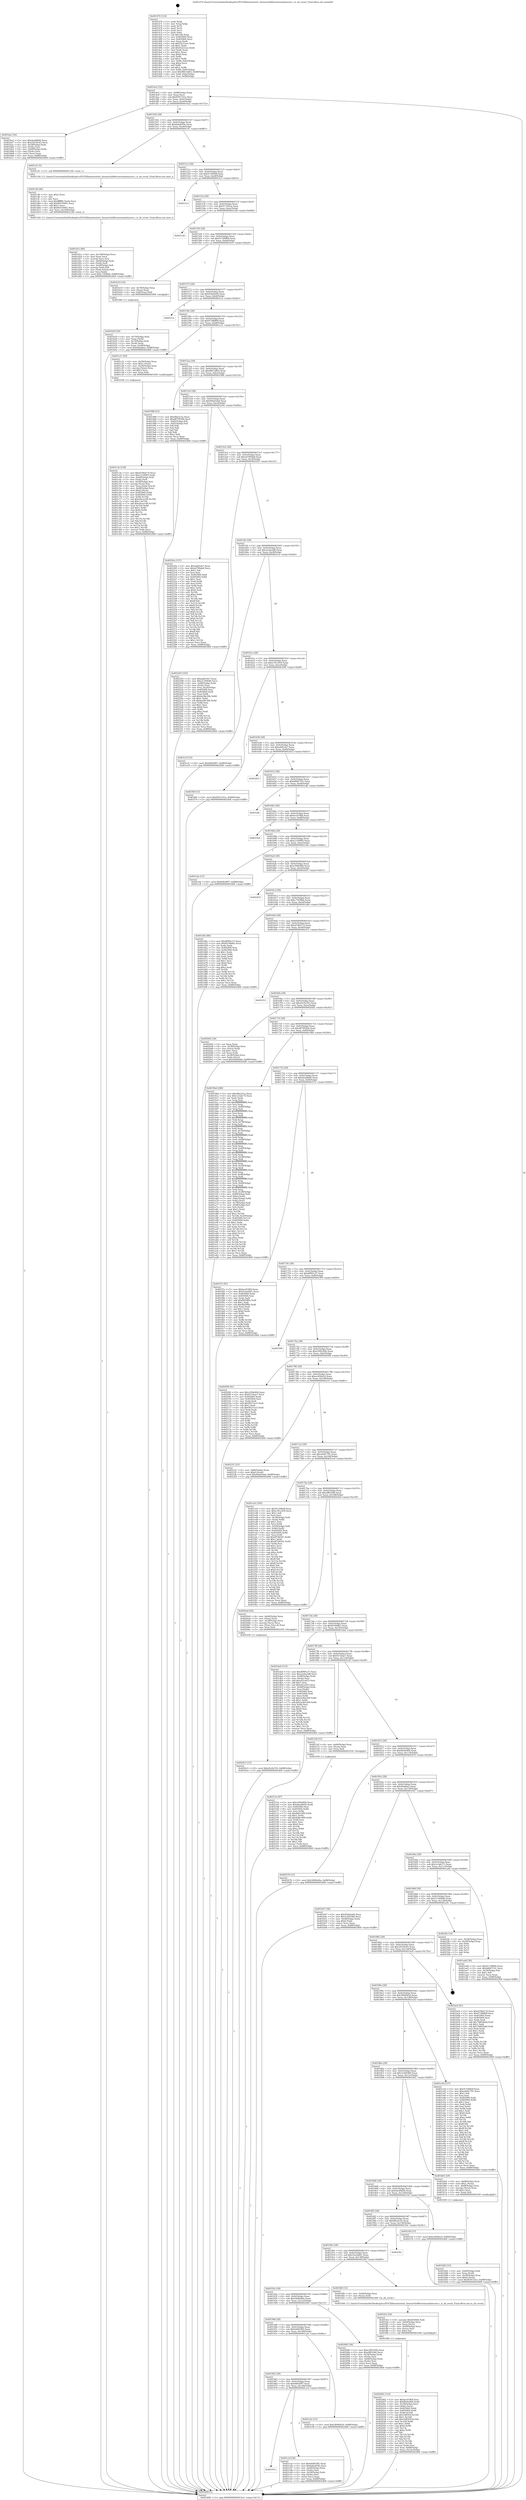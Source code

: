 digraph "0x401470" {
  label = "0x401470 (/mnt/c/Users/mathe/Desktop/tcc/POCII/binaries/extr_linuxarchx86eventsamduncore.c_is_nb_event_Final-ollvm.out::main(0))"
  labelloc = "t"
  node[shape=record]

  Entry [label="",width=0.3,height=0.3,shape=circle,fillcolor=black,style=filled]
  "0x4014e2" [label="{
     0x4014e2 [32]\l
     | [instrs]\l
     &nbsp;&nbsp;0x4014e2 \<+6\>: mov -0x88(%rbp),%eax\l
     &nbsp;&nbsp;0x4014e8 \<+2\>: mov %eax,%ecx\l
     &nbsp;&nbsp;0x4014ea \<+6\>: sub $0x8591161e,%ecx\l
     &nbsp;&nbsp;0x4014f0 \<+6\>: mov %eax,-0x9c(%rbp)\l
     &nbsp;&nbsp;0x4014f6 \<+6\>: mov %ecx,-0xa0(%rbp)\l
     &nbsp;&nbsp;0x4014fc \<+6\>: je 0000000000401ba2 \<main+0x732\>\l
  }"]
  "0x401ba2" [label="{
     0x401ba2 [36]\l
     | [instrs]\l
     &nbsp;&nbsp;0x401ba2 \<+5\>: mov $0xdea68bf4,%eax\l
     &nbsp;&nbsp;0x401ba7 \<+5\>: mov $0x24250c43,%ecx\l
     &nbsp;&nbsp;0x401bac \<+4\>: mov -0x58(%rbp),%rdx\l
     &nbsp;&nbsp;0x401bb0 \<+2\>: mov (%rdx),%esi\l
     &nbsp;&nbsp;0x401bb2 \<+4\>: mov -0x68(%rbp),%rdx\l
     &nbsp;&nbsp;0x401bb6 \<+2\>: cmp (%rdx),%esi\l
     &nbsp;&nbsp;0x401bb8 \<+3\>: cmovl %ecx,%eax\l
     &nbsp;&nbsp;0x401bbb \<+6\>: mov %eax,-0x88(%rbp)\l
     &nbsp;&nbsp;0x401bc1 \<+5\>: jmp 0000000000402468 \<main+0xff8\>\l
  }"]
  "0x401502" [label="{
     0x401502 [28]\l
     | [instrs]\l
     &nbsp;&nbsp;0x401502 \<+5\>: jmp 0000000000401507 \<main+0x97\>\l
     &nbsp;&nbsp;0x401507 \<+6\>: mov -0x9c(%rbp),%eax\l
     &nbsp;&nbsp;0x40150d \<+5\>: sub $0x8aba839e,%eax\l
     &nbsp;&nbsp;0x401512 \<+6\>: mov %eax,-0xa4(%rbp)\l
     &nbsp;&nbsp;0x401518 \<+6\>: je 0000000000401cf1 \<main+0x881\>\l
  }"]
  Exit [label="",width=0.3,height=0.3,shape=circle,fillcolor=black,style=filled,peripheries=2]
  "0x401cf1" [label="{
     0x401cf1 [5]\l
     | [instrs]\l
     &nbsp;&nbsp;0x401cf1 \<+5\>: call 0000000000401160 \<next_i\>\l
     | [calls]\l
     &nbsp;&nbsp;0x401160 \{1\} (/mnt/c/Users/mathe/Desktop/tcc/POCII/binaries/extr_linuxarchx86eventsamduncore.c_is_nb_event_Final-ollvm.out::next_i)\l
  }"]
  "0x40151e" [label="{
     0x40151e [28]\l
     | [instrs]\l
     &nbsp;&nbsp;0x40151e \<+5\>: jmp 0000000000401523 \<main+0xb3\>\l
     &nbsp;&nbsp;0x401523 \<+6\>: mov -0x9c(%rbp),%eax\l
     &nbsp;&nbsp;0x401529 \<+5\>: sub $0x91100b4f,%eax\l
     &nbsp;&nbsp;0x40152e \<+6\>: mov %eax,-0xa8(%rbp)\l
     &nbsp;&nbsp;0x401534 \<+6\>: je 00000000004023c3 \<main+0xf53\>\l
  }"]
  "0x40215e" [label="{
     0x40215e [97]\l
     | [instrs]\l
     &nbsp;&nbsp;0x40215e \<+5\>: mov $0xc509e804,%ecx\l
     &nbsp;&nbsp;0x402163 \<+5\>: mov $0x4dcd9d56,%edx\l
     &nbsp;&nbsp;0x402168 \<+7\>: mov 0x405060,%esi\l
     &nbsp;&nbsp;0x40216f \<+8\>: mov 0x405064,%r8d\l
     &nbsp;&nbsp;0x402177 \<+3\>: mov %esi,%r9d\l
     &nbsp;&nbsp;0x40217a \<+7\>: sub $0x4dfe18f9,%r9d\l
     &nbsp;&nbsp;0x402181 \<+4\>: sub $0x1,%r9d\l
     &nbsp;&nbsp;0x402185 \<+7\>: add $0x4dfe18f9,%r9d\l
     &nbsp;&nbsp;0x40218c \<+4\>: imul %r9d,%esi\l
     &nbsp;&nbsp;0x402190 \<+3\>: and $0x1,%esi\l
     &nbsp;&nbsp;0x402193 \<+3\>: cmp $0x0,%esi\l
     &nbsp;&nbsp;0x402196 \<+4\>: sete %r10b\l
     &nbsp;&nbsp;0x40219a \<+4\>: cmp $0xa,%r8d\l
     &nbsp;&nbsp;0x40219e \<+4\>: setl %r11b\l
     &nbsp;&nbsp;0x4021a2 \<+3\>: mov %r10b,%bl\l
     &nbsp;&nbsp;0x4021a5 \<+3\>: and %r11b,%bl\l
     &nbsp;&nbsp;0x4021a8 \<+3\>: xor %r11b,%r10b\l
     &nbsp;&nbsp;0x4021ab \<+3\>: or %r10b,%bl\l
     &nbsp;&nbsp;0x4021ae \<+3\>: test $0x1,%bl\l
     &nbsp;&nbsp;0x4021b1 \<+3\>: cmovne %edx,%ecx\l
     &nbsp;&nbsp;0x4021b4 \<+6\>: mov %ecx,-0x88(%rbp)\l
     &nbsp;&nbsp;0x4021ba \<+5\>: jmp 0000000000402468 \<main+0xff8\>\l
  }"]
  "0x4023c3" [label="{
     0x4023c3\l
  }", style=dashed]
  "0x40153a" [label="{
     0x40153a [28]\l
     | [instrs]\l
     &nbsp;&nbsp;0x40153a \<+5\>: jmp 000000000040153f \<main+0xcf\>\l
     &nbsp;&nbsp;0x40153f \<+6\>: mov -0x9c(%rbp),%eax\l
     &nbsp;&nbsp;0x401545 \<+5\>: sub $0x9172fa5e,%eax\l
     &nbsp;&nbsp;0x40154a \<+6\>: mov %eax,-0xac(%rbp)\l
     &nbsp;&nbsp;0x401550 \<+6\>: je 00000000004021dd \<main+0xd6d\>\l
  }"]
  "0x4020c3" [label="{
     0x4020c3 [15]\l
     | [instrs]\l
     &nbsp;&nbsp;0x4020c3 \<+10\>: movl $0xd3e9a765,-0x88(%rbp)\l
     &nbsp;&nbsp;0x4020cd \<+5\>: jmp 0000000000402468 \<main+0xff8\>\l
  }"]
  "0x4021dd" [label="{
     0x4021dd\l
  }", style=dashed]
  "0x401556" [label="{
     0x401556 [28]\l
     | [instrs]\l
     &nbsp;&nbsp;0x401556 \<+5\>: jmp 000000000040155b \<main+0xeb\>\l
     &nbsp;&nbsp;0x40155b \<+6\>: mov -0x9c(%rbp),%eax\l
     &nbsp;&nbsp;0x401561 \<+5\>: sub $0x917d9806,%eax\l
     &nbsp;&nbsp;0x401566 \<+6\>: mov %eax,-0xb0(%rbp)\l
     &nbsp;&nbsp;0x40156c \<+6\>: je 0000000000401b19 \<main+0x6a9\>\l
  }"]
  "0x402002" [label="{
     0x402002 [116]\l
     | [instrs]\l
     &nbsp;&nbsp;0x402002 \<+5\>: mov $0xbcef19b8,%esi\l
     &nbsp;&nbsp;0x402007 \<+5\>: mov $0xf8e0e064,%edx\l
     &nbsp;&nbsp;0x40200c \<+4\>: mov -0x38(%rbp),%rcx\l
     &nbsp;&nbsp;0x402010 \<+6\>: movl $0x0,(%rcx)\l
     &nbsp;&nbsp;0x402016 \<+8\>: mov 0x405060,%r8d\l
     &nbsp;&nbsp;0x40201e \<+8\>: mov 0x405064,%r9d\l
     &nbsp;&nbsp;0x402026 \<+3\>: mov %r8d,%r10d\l
     &nbsp;&nbsp;0x402029 \<+7\>: sub $0x1bff3f3f,%r10d\l
     &nbsp;&nbsp;0x402030 \<+4\>: sub $0x1,%r10d\l
     &nbsp;&nbsp;0x402034 \<+7\>: add $0x1bff3f3f,%r10d\l
     &nbsp;&nbsp;0x40203b \<+4\>: imul %r10d,%r8d\l
     &nbsp;&nbsp;0x40203f \<+4\>: and $0x1,%r8d\l
     &nbsp;&nbsp;0x402043 \<+4\>: cmp $0x0,%r8d\l
     &nbsp;&nbsp;0x402047 \<+4\>: sete %r11b\l
     &nbsp;&nbsp;0x40204b \<+4\>: cmp $0xa,%r9d\l
     &nbsp;&nbsp;0x40204f \<+3\>: setl %bl\l
     &nbsp;&nbsp;0x402052 \<+3\>: mov %r11b,%r14b\l
     &nbsp;&nbsp;0x402055 \<+3\>: and %bl,%r14b\l
     &nbsp;&nbsp;0x402058 \<+3\>: xor %bl,%r11b\l
     &nbsp;&nbsp;0x40205b \<+3\>: or %r11b,%r14b\l
     &nbsp;&nbsp;0x40205e \<+4\>: test $0x1,%r14b\l
     &nbsp;&nbsp;0x402062 \<+3\>: cmovne %edx,%esi\l
     &nbsp;&nbsp;0x402065 \<+6\>: mov %esi,-0x88(%rbp)\l
     &nbsp;&nbsp;0x40206b \<+6\>: mov %eax,-0x14c(%rbp)\l
     &nbsp;&nbsp;0x402071 \<+5\>: jmp 0000000000402468 \<main+0xff8\>\l
  }"]
  "0x401b19" [label="{
     0x401b19 [16]\l
     | [instrs]\l
     &nbsp;&nbsp;0x401b19 \<+4\>: mov -0x78(%rbp),%rax\l
     &nbsp;&nbsp;0x401b1d \<+3\>: mov (%rax),%rax\l
     &nbsp;&nbsp;0x401b20 \<+4\>: mov 0x8(%rax),%rdi\l
     &nbsp;&nbsp;0x401b24 \<+5\>: call 0000000000401060 \<atoi@plt\>\l
     | [calls]\l
     &nbsp;&nbsp;0x401060 \{1\} (unknown)\l
  }"]
  "0x401572" [label="{
     0x401572 [28]\l
     | [instrs]\l
     &nbsp;&nbsp;0x401572 \<+5\>: jmp 0000000000401577 \<main+0x107\>\l
     &nbsp;&nbsp;0x401577 \<+6\>: mov -0x9c(%rbp),%eax\l
     &nbsp;&nbsp;0x40157d \<+5\>: sub $0x934e6a04,%eax\l
     &nbsp;&nbsp;0x401582 \<+6\>: mov %eax,-0xb4(%rbp)\l
     &nbsp;&nbsp;0x401588 \<+6\>: je 00000000004021ce \<main+0xd5e\>\l
  }"]
  "0x401fe5" [label="{
     0x401fe5 [29]\l
     | [instrs]\l
     &nbsp;&nbsp;0x401fe5 \<+10\>: movabs $0x4030b6,%rdi\l
     &nbsp;&nbsp;0x401fef \<+4\>: mov -0x40(%rbp),%rcx\l
     &nbsp;&nbsp;0x401ff3 \<+2\>: mov %eax,(%rcx)\l
     &nbsp;&nbsp;0x401ff5 \<+4\>: mov -0x40(%rbp),%rcx\l
     &nbsp;&nbsp;0x401ff9 \<+2\>: mov (%rcx),%esi\l
     &nbsp;&nbsp;0x401ffb \<+2\>: mov $0x0,%al\l
     &nbsp;&nbsp;0x401ffd \<+5\>: call 0000000000401040 \<printf@plt\>\l
     | [calls]\l
     &nbsp;&nbsp;0x401040 \{1\} (unknown)\l
  }"]
  "0x4021ce" [label="{
     0x4021ce\l
  }", style=dashed]
  "0x40158e" [label="{
     0x40158e [28]\l
     | [instrs]\l
     &nbsp;&nbsp;0x40158e \<+5\>: jmp 0000000000401593 \<main+0x123\>\l
     &nbsp;&nbsp;0x401593 \<+6\>: mov -0x9c(%rbp),%eax\l
     &nbsp;&nbsp;0x401599 \<+5\>: sub $0x9728889f,%eax\l
     &nbsp;&nbsp;0x40159e \<+6\>: mov %eax,-0xb8(%rbp)\l
     &nbsp;&nbsp;0x4015a4 \<+6\>: je 0000000000401c21 \<main+0x7b1\>\l
  }"]
  "0x401d1e" [label="{
     0x401d1e [48]\l
     | [instrs]\l
     &nbsp;&nbsp;0x401d1e \<+6\>: mov -0x148(%rbp),%ecx\l
     &nbsp;&nbsp;0x401d24 \<+3\>: imul %eax,%ecx\l
     &nbsp;&nbsp;0x401d27 \<+3\>: movslq %ecx,%rsi\l
     &nbsp;&nbsp;0x401d2a \<+4\>: mov -0x60(%rbp),%rdi\l
     &nbsp;&nbsp;0x401d2e \<+3\>: mov (%rdi),%rdi\l
     &nbsp;&nbsp;0x401d31 \<+4\>: mov -0x58(%rbp),%r8\l
     &nbsp;&nbsp;0x401d35 \<+3\>: movslq (%r8),%r8\l
     &nbsp;&nbsp;0x401d38 \<+4\>: mov (%rdi,%r8,8),%rdi\l
     &nbsp;&nbsp;0x401d3c \<+3\>: mov %rsi,(%rdi)\l
     &nbsp;&nbsp;0x401d3f \<+10\>: movl $0xc73f38b4,-0x88(%rbp)\l
     &nbsp;&nbsp;0x401d49 \<+5\>: jmp 0000000000402468 \<main+0xff8\>\l
  }"]
  "0x401c21" [label="{
     0x401c21 [29]\l
     | [instrs]\l
     &nbsp;&nbsp;0x401c21 \<+4\>: mov -0x50(%rbp),%rax\l
     &nbsp;&nbsp;0x401c25 \<+6\>: movl $0x1,(%rax)\l
     &nbsp;&nbsp;0x401c2b \<+4\>: mov -0x50(%rbp),%rax\l
     &nbsp;&nbsp;0x401c2f \<+3\>: movslq (%rax),%rax\l
     &nbsp;&nbsp;0x401c32 \<+4\>: shl $0x3,%rax\l
     &nbsp;&nbsp;0x401c36 \<+3\>: mov %rax,%rdi\l
     &nbsp;&nbsp;0x401c39 \<+5\>: call 0000000000401050 \<malloc@plt\>\l
     | [calls]\l
     &nbsp;&nbsp;0x401050 \{1\} (unknown)\l
  }"]
  "0x4015aa" [label="{
     0x4015aa [28]\l
     | [instrs]\l
     &nbsp;&nbsp;0x4015aa \<+5\>: jmp 00000000004015af \<main+0x13f\>\l
     &nbsp;&nbsp;0x4015af \<+6\>: mov -0x9c(%rbp),%eax\l
     &nbsp;&nbsp;0x4015b5 \<+5\>: sub $0x98b7a863,%eax\l
     &nbsp;&nbsp;0x4015ba \<+6\>: mov %eax,-0xbc(%rbp)\l
     &nbsp;&nbsp;0x4015c0 \<+6\>: je 0000000000401988 \<main+0x518\>\l
  }"]
  "0x401cf6" [label="{
     0x401cf6 [40]\l
     | [instrs]\l
     &nbsp;&nbsp;0x401cf6 \<+5\>: mov $0x2,%ecx\l
     &nbsp;&nbsp;0x401cfb \<+1\>: cltd\l
     &nbsp;&nbsp;0x401cfc \<+2\>: idiv %ecx\l
     &nbsp;&nbsp;0x401cfe \<+6\>: imul $0xfffffffe,%edx,%ecx\l
     &nbsp;&nbsp;0x401d04 \<+6\>: add $0x86193681,%ecx\l
     &nbsp;&nbsp;0x401d0a \<+3\>: add $0x1,%ecx\l
     &nbsp;&nbsp;0x401d0d \<+6\>: sub $0x86193681,%ecx\l
     &nbsp;&nbsp;0x401d13 \<+6\>: mov %ecx,-0x148(%rbp)\l
     &nbsp;&nbsp;0x401d19 \<+5\>: call 0000000000401160 \<next_i\>\l
     | [calls]\l
     &nbsp;&nbsp;0x401160 \{1\} (/mnt/c/Users/mathe/Desktop/tcc/POCII/binaries/extr_linuxarchx86eventsamduncore.c_is_nb_event_Final-ollvm.out::next_i)\l
  }"]
  "0x401988" [label="{
     0x401988 [53]\l
     | [instrs]\l
     &nbsp;&nbsp;0x401988 \<+5\>: mov $0x4fba3c5a,%eax\l
     &nbsp;&nbsp;0x40198d \<+5\>: mov $0xd8799304,%ecx\l
     &nbsp;&nbsp;0x401992 \<+6\>: mov -0x82(%rbp),%dl\l
     &nbsp;&nbsp;0x401998 \<+7\>: mov -0x81(%rbp),%sil\l
     &nbsp;&nbsp;0x40199f \<+3\>: mov %dl,%dil\l
     &nbsp;&nbsp;0x4019a2 \<+3\>: and %sil,%dil\l
     &nbsp;&nbsp;0x4019a5 \<+3\>: xor %sil,%dl\l
     &nbsp;&nbsp;0x4019a8 \<+3\>: or %dl,%dil\l
     &nbsp;&nbsp;0x4019ab \<+4\>: test $0x1,%dil\l
     &nbsp;&nbsp;0x4019af \<+3\>: cmovne %ecx,%eax\l
     &nbsp;&nbsp;0x4019b2 \<+6\>: mov %eax,-0x88(%rbp)\l
     &nbsp;&nbsp;0x4019b8 \<+5\>: jmp 0000000000402468 \<main+0xff8\>\l
  }"]
  "0x4015c6" [label="{
     0x4015c6 [28]\l
     | [instrs]\l
     &nbsp;&nbsp;0x4015c6 \<+5\>: jmp 00000000004015cb \<main+0x15b\>\l
     &nbsp;&nbsp;0x4015cb \<+6\>: mov -0x9c(%rbp),%eax\l
     &nbsp;&nbsp;0x4015d1 \<+5\>: sub $0x99ab5ebd,%eax\l
     &nbsp;&nbsp;0x4015d6 \<+6\>: mov %eax,-0xc0(%rbp)\l
     &nbsp;&nbsp;0x4015dc \<+6\>: je 000000000040220a \<main+0xd9a\>\l
  }"]
  "0x402468" [label="{
     0x402468 [5]\l
     | [instrs]\l
     &nbsp;&nbsp;0x402468 \<+5\>: jmp 00000000004014e2 \<main+0x72\>\l
  }"]
  "0x401470" [label="{
     0x401470 [114]\l
     | [instrs]\l
     &nbsp;&nbsp;0x401470 \<+1\>: push %rbp\l
     &nbsp;&nbsp;0x401471 \<+3\>: mov %rsp,%rbp\l
     &nbsp;&nbsp;0x401474 \<+2\>: push %r15\l
     &nbsp;&nbsp;0x401476 \<+2\>: push %r14\l
     &nbsp;&nbsp;0x401478 \<+2\>: push %r12\l
     &nbsp;&nbsp;0x40147a \<+1\>: push %rbx\l
     &nbsp;&nbsp;0x40147b \<+7\>: sub $0x140,%rsp\l
     &nbsp;&nbsp;0x401482 \<+7\>: mov 0x405060,%eax\l
     &nbsp;&nbsp;0x401489 \<+7\>: mov 0x405064,%ecx\l
     &nbsp;&nbsp;0x401490 \<+2\>: mov %eax,%edx\l
     &nbsp;&nbsp;0x401492 \<+6\>: sub $0xf3a51ace,%edx\l
     &nbsp;&nbsp;0x401498 \<+3\>: sub $0x1,%edx\l
     &nbsp;&nbsp;0x40149b \<+6\>: add $0xf3a51ace,%edx\l
     &nbsp;&nbsp;0x4014a1 \<+3\>: imul %edx,%eax\l
     &nbsp;&nbsp;0x4014a4 \<+3\>: and $0x1,%eax\l
     &nbsp;&nbsp;0x4014a7 \<+3\>: cmp $0x0,%eax\l
     &nbsp;&nbsp;0x4014aa \<+4\>: sete %r8b\l
     &nbsp;&nbsp;0x4014ae \<+4\>: and $0x1,%r8b\l
     &nbsp;&nbsp;0x4014b2 \<+7\>: mov %r8b,-0x82(%rbp)\l
     &nbsp;&nbsp;0x4014b9 \<+3\>: cmp $0xa,%ecx\l
     &nbsp;&nbsp;0x4014bc \<+4\>: setl %r8b\l
     &nbsp;&nbsp;0x4014c0 \<+4\>: and $0x1,%r8b\l
     &nbsp;&nbsp;0x4014c4 \<+7\>: mov %r8b,-0x81(%rbp)\l
     &nbsp;&nbsp;0x4014cb \<+10\>: movl $0x98b7a863,-0x88(%rbp)\l
     &nbsp;&nbsp;0x4014d5 \<+6\>: mov %edi,-0x8c(%rbp)\l
     &nbsp;&nbsp;0x4014db \<+7\>: mov %rsi,-0x98(%rbp)\l
  }"]
  "0x40197e" [label="{
     0x40197e\l
  }", style=dashed]
  "0x40220a" [label="{
     0x40220a [137]\l
     | [instrs]\l
     &nbsp;&nbsp;0x40220a \<+5\>: mov $0xadd5cfa7,%eax\l
     &nbsp;&nbsp;0x40220f \<+5\>: mov $0xa0789ab8,%ecx\l
     &nbsp;&nbsp;0x402214 \<+2\>: mov $0x1,%dl\l
     &nbsp;&nbsp;0x402216 \<+2\>: xor %esi,%esi\l
     &nbsp;&nbsp;0x402218 \<+7\>: mov 0x405060,%edi\l
     &nbsp;&nbsp;0x40221f \<+8\>: mov 0x405064,%r8d\l
     &nbsp;&nbsp;0x402227 \<+3\>: sub $0x1,%esi\l
     &nbsp;&nbsp;0x40222a \<+3\>: mov %edi,%r9d\l
     &nbsp;&nbsp;0x40222d \<+3\>: add %esi,%r9d\l
     &nbsp;&nbsp;0x402230 \<+4\>: imul %r9d,%edi\l
     &nbsp;&nbsp;0x402234 \<+3\>: and $0x1,%edi\l
     &nbsp;&nbsp;0x402237 \<+3\>: cmp $0x0,%edi\l
     &nbsp;&nbsp;0x40223a \<+4\>: sete %r10b\l
     &nbsp;&nbsp;0x40223e \<+4\>: cmp $0xa,%r8d\l
     &nbsp;&nbsp;0x402242 \<+4\>: setl %r11b\l
     &nbsp;&nbsp;0x402246 \<+3\>: mov %r10b,%bl\l
     &nbsp;&nbsp;0x402249 \<+3\>: xor $0xff,%bl\l
     &nbsp;&nbsp;0x40224c \<+3\>: mov %r11b,%r14b\l
     &nbsp;&nbsp;0x40224f \<+4\>: xor $0xff,%r14b\l
     &nbsp;&nbsp;0x402253 \<+3\>: xor $0x0,%dl\l
     &nbsp;&nbsp;0x402256 \<+3\>: mov %bl,%r15b\l
     &nbsp;&nbsp;0x402259 \<+4\>: and $0x0,%r15b\l
     &nbsp;&nbsp;0x40225d \<+3\>: and %dl,%r10b\l
     &nbsp;&nbsp;0x402260 \<+3\>: mov %r14b,%r12b\l
     &nbsp;&nbsp;0x402263 \<+4\>: and $0x0,%r12b\l
     &nbsp;&nbsp;0x402267 \<+3\>: and %dl,%r11b\l
     &nbsp;&nbsp;0x40226a \<+3\>: or %r10b,%r15b\l
     &nbsp;&nbsp;0x40226d \<+3\>: or %r11b,%r12b\l
     &nbsp;&nbsp;0x402270 \<+3\>: xor %r12b,%r15b\l
     &nbsp;&nbsp;0x402273 \<+3\>: or %r14b,%bl\l
     &nbsp;&nbsp;0x402276 \<+3\>: xor $0xff,%bl\l
     &nbsp;&nbsp;0x402279 \<+3\>: or $0x0,%dl\l
     &nbsp;&nbsp;0x40227c \<+2\>: and %dl,%bl\l
     &nbsp;&nbsp;0x40227e \<+3\>: or %bl,%r15b\l
     &nbsp;&nbsp;0x402281 \<+4\>: test $0x1,%r15b\l
     &nbsp;&nbsp;0x402285 \<+3\>: cmovne %ecx,%eax\l
     &nbsp;&nbsp;0x402288 \<+6\>: mov %eax,-0x88(%rbp)\l
     &nbsp;&nbsp;0x40228e \<+5\>: jmp 0000000000402468 \<main+0xff8\>\l
  }"]
  "0x4015e2" [label="{
     0x4015e2 [28]\l
     | [instrs]\l
     &nbsp;&nbsp;0x4015e2 \<+5\>: jmp 00000000004015e7 \<main+0x177\>\l
     &nbsp;&nbsp;0x4015e7 \<+6\>: mov -0x9c(%rbp),%eax\l
     &nbsp;&nbsp;0x4015ed \<+5\>: sub $0xa0789ab8,%eax\l
     &nbsp;&nbsp;0x4015f2 \<+6\>: mov %eax,-0xc4(%rbp)\l
     &nbsp;&nbsp;0x4015f8 \<+6\>: je 0000000000402293 \<main+0xe23\>\l
  }"]
  "0x401ccd" [label="{
     0x401ccd [36]\l
     | [instrs]\l
     &nbsp;&nbsp;0x401ccd \<+5\>: mov $0x64d81f82,%eax\l
     &nbsp;&nbsp;0x401cd2 \<+5\>: mov $0x8aba839e,%ecx\l
     &nbsp;&nbsp;0x401cd7 \<+4\>: mov -0x48(%rbp),%rdx\l
     &nbsp;&nbsp;0x401cdb \<+2\>: mov (%rdx),%esi\l
     &nbsp;&nbsp;0x401cdd \<+4\>: mov -0x50(%rbp),%rdx\l
     &nbsp;&nbsp;0x401ce1 \<+2\>: cmp (%rdx),%esi\l
     &nbsp;&nbsp;0x401ce3 \<+3\>: cmovl %ecx,%eax\l
     &nbsp;&nbsp;0x401ce6 \<+6\>: mov %eax,-0x88(%rbp)\l
     &nbsp;&nbsp;0x401cec \<+5\>: jmp 0000000000402468 \<main+0xff8\>\l
  }"]
  "0x402293" [label="{
     0x402293 [105]\l
     | [instrs]\l
     &nbsp;&nbsp;0x402293 \<+5\>: mov $0xadd5cfa7,%eax\l
     &nbsp;&nbsp;0x402298 \<+5\>: mov $0x21160046,%ecx\l
     &nbsp;&nbsp;0x40229d \<+4\>: mov -0x80(%rbp),%rdx\l
     &nbsp;&nbsp;0x4022a1 \<+2\>: mov (%rdx),%esi\l
     &nbsp;&nbsp;0x4022a3 \<+3\>: mov %esi,-0x24(%rbp)\l
     &nbsp;&nbsp;0x4022a6 \<+7\>: mov 0x405060,%esi\l
     &nbsp;&nbsp;0x4022ad \<+7\>: mov 0x405064,%edi\l
     &nbsp;&nbsp;0x4022b4 \<+3\>: mov %esi,%r8d\l
     &nbsp;&nbsp;0x4022b7 \<+7\>: add $0x6a38e30b,%r8d\l
     &nbsp;&nbsp;0x4022be \<+4\>: sub $0x1,%r8d\l
     &nbsp;&nbsp;0x4022c2 \<+7\>: sub $0x6a38e30b,%r8d\l
     &nbsp;&nbsp;0x4022c9 \<+4\>: imul %r8d,%esi\l
     &nbsp;&nbsp;0x4022cd \<+3\>: and $0x1,%esi\l
     &nbsp;&nbsp;0x4022d0 \<+3\>: cmp $0x0,%esi\l
     &nbsp;&nbsp;0x4022d3 \<+4\>: sete %r9b\l
     &nbsp;&nbsp;0x4022d7 \<+3\>: cmp $0xa,%edi\l
     &nbsp;&nbsp;0x4022da \<+4\>: setl %r10b\l
     &nbsp;&nbsp;0x4022de \<+3\>: mov %r9b,%r11b\l
     &nbsp;&nbsp;0x4022e1 \<+3\>: and %r10b,%r11b\l
     &nbsp;&nbsp;0x4022e4 \<+3\>: xor %r10b,%r9b\l
     &nbsp;&nbsp;0x4022e7 \<+3\>: or %r9b,%r11b\l
     &nbsp;&nbsp;0x4022ea \<+4\>: test $0x1,%r11b\l
     &nbsp;&nbsp;0x4022ee \<+3\>: cmovne %ecx,%eax\l
     &nbsp;&nbsp;0x4022f1 \<+6\>: mov %eax,-0x88(%rbp)\l
     &nbsp;&nbsp;0x4022f7 \<+5\>: jmp 0000000000402468 \<main+0xff8\>\l
  }"]
  "0x4015fe" [label="{
     0x4015fe [28]\l
     | [instrs]\l
     &nbsp;&nbsp;0x4015fe \<+5\>: jmp 0000000000401603 \<main+0x193\>\l
     &nbsp;&nbsp;0x401603 \<+6\>: mov -0x9c(%rbp),%eax\l
     &nbsp;&nbsp;0x401609 \<+5\>: sub $0xa2e6a2d8,%eax\l
     &nbsp;&nbsp;0x40160e \<+6\>: mov %eax,-0xc8(%rbp)\l
     &nbsp;&nbsp;0x401614 \<+6\>: je 0000000000401e1f \<main+0x9af\>\l
  }"]
  "0x401962" [label="{
     0x401962 [28]\l
     | [instrs]\l
     &nbsp;&nbsp;0x401962 \<+5\>: jmp 0000000000401967 \<main+0x4f7\>\l
     &nbsp;&nbsp;0x401967 \<+6\>: mov -0x9c(%rbp),%eax\l
     &nbsp;&nbsp;0x40196d \<+5\>: sub $0x66fe4f97,%eax\l
     &nbsp;&nbsp;0x401972 \<+6\>: mov %eax,-0x144(%rbp)\l
     &nbsp;&nbsp;0x401978 \<+6\>: je 0000000000401ccd \<main+0x85d\>\l
  }"]
  "0x401e1f" [label="{
     0x401e1f [15]\l
     | [instrs]\l
     &nbsp;&nbsp;0x401e1f \<+10\>: movl $0x66fe4f97,-0x88(%rbp)\l
     &nbsp;&nbsp;0x401e29 \<+5\>: jmp 0000000000402468 \<main+0xff8\>\l
  }"]
  "0x40161a" [label="{
     0x40161a [28]\l
     | [instrs]\l
     &nbsp;&nbsp;0x40161a \<+5\>: jmp 000000000040161f \<main+0x1af\>\l
     &nbsp;&nbsp;0x40161f \<+6\>: mov -0x9c(%rbp),%eax\l
     &nbsp;&nbsp;0x401625 \<+5\>: sub $0xa781c459,%eax\l
     &nbsp;&nbsp;0x40162a \<+6\>: mov %eax,-0xcc(%rbp)\l
     &nbsp;&nbsp;0x401630 \<+6\>: je 0000000000401f6f \<main+0xaff\>\l
  }"]
  "0x401e2e" [label="{
     0x401e2e [15]\l
     | [instrs]\l
     &nbsp;&nbsp;0x401e2e \<+10\>: movl $0x38946b50,-0x88(%rbp)\l
     &nbsp;&nbsp;0x401e38 \<+5\>: jmp 0000000000402468 \<main+0xff8\>\l
  }"]
  "0x401f6f" [label="{
     0x401f6f [15]\l
     | [instrs]\l
     &nbsp;&nbsp;0x401f6f \<+10\>: movl $0x8591161e,-0x88(%rbp)\l
     &nbsp;&nbsp;0x401f79 \<+5\>: jmp 0000000000402468 \<main+0xff8\>\l
  }"]
  "0x401636" [label="{
     0x401636 [28]\l
     | [instrs]\l
     &nbsp;&nbsp;0x401636 \<+5\>: jmp 000000000040163b \<main+0x1cb\>\l
     &nbsp;&nbsp;0x40163b \<+6\>: mov -0x9c(%rbp),%eax\l
     &nbsp;&nbsp;0x401641 \<+5\>: sub $0xadd5cfa7,%eax\l
     &nbsp;&nbsp;0x401646 \<+6\>: mov %eax,-0xd0(%rbp)\l
     &nbsp;&nbsp;0x40164c \<+6\>: je 0000000000402453 \<main+0xfe3\>\l
  }"]
  "0x401946" [label="{
     0x401946 [28]\l
     | [instrs]\l
     &nbsp;&nbsp;0x401946 \<+5\>: jmp 000000000040194b \<main+0x4db\>\l
     &nbsp;&nbsp;0x40194b \<+6\>: mov -0x9c(%rbp),%eax\l
     &nbsp;&nbsp;0x401951 \<+5\>: sub $0x64d81f82,%eax\l
     &nbsp;&nbsp;0x401956 \<+6\>: mov %eax,-0x140(%rbp)\l
     &nbsp;&nbsp;0x40195c \<+6\>: je 0000000000401e2e \<main+0x9be\>\l
  }"]
  "0x402453" [label="{
     0x402453\l
  }", style=dashed]
  "0x401652" [label="{
     0x401652 [28]\l
     | [instrs]\l
     &nbsp;&nbsp;0x401652 \<+5\>: jmp 0000000000401657 \<main+0x1e7\>\l
     &nbsp;&nbsp;0x401657 \<+6\>: mov -0x9c(%rbp),%eax\l
     &nbsp;&nbsp;0x40165d \<+5\>: sub $0xb88d7191,%eax\l
     &nbsp;&nbsp;0x401662 \<+6\>: mov %eax,-0xd4(%rbp)\l
     &nbsp;&nbsp;0x401668 \<+6\>: je 0000000000401afb \<main+0x68b\>\l
  }"]
  "0x402085" [label="{
     0x402085 [36]\l
     | [instrs]\l
     &nbsp;&nbsp;0x402085 \<+5\>: mov $0xe390140b,%eax\l
     &nbsp;&nbsp;0x40208a \<+5\>: mov $0xeff63266,%ecx\l
     &nbsp;&nbsp;0x40208f \<+4\>: mov -0x38(%rbp),%rdx\l
     &nbsp;&nbsp;0x402093 \<+2\>: mov (%rdx),%esi\l
     &nbsp;&nbsp;0x402095 \<+4\>: mov -0x68(%rbp),%rdx\l
     &nbsp;&nbsp;0x402099 \<+2\>: cmp (%rdx),%esi\l
     &nbsp;&nbsp;0x40209b \<+3\>: cmovl %ecx,%eax\l
     &nbsp;&nbsp;0x40209e \<+6\>: mov %eax,-0x88(%rbp)\l
     &nbsp;&nbsp;0x4020a4 \<+5\>: jmp 0000000000402468 \<main+0xff8\>\l
  }"]
  "0x401afb" [label="{
     0x401afb\l
  }", style=dashed]
  "0x40166e" [label="{
     0x40166e [28]\l
     | [instrs]\l
     &nbsp;&nbsp;0x40166e \<+5\>: jmp 0000000000401673 \<main+0x203\>\l
     &nbsp;&nbsp;0x401673 \<+6\>: mov -0x9c(%rbp),%eax\l
     &nbsp;&nbsp;0x401679 \<+5\>: sub $0xbcef19b8,%eax\l
     &nbsp;&nbsp;0x40167e \<+6\>: mov %eax,-0xd8(%rbp)\l
     &nbsp;&nbsp;0x401684 \<+6\>: je 00000000004023ed \<main+0xf7d\>\l
  }"]
  "0x40192a" [label="{
     0x40192a [28]\l
     | [instrs]\l
     &nbsp;&nbsp;0x40192a \<+5\>: jmp 000000000040192f \<main+0x4bf\>\l
     &nbsp;&nbsp;0x40192f \<+6\>: mov -0x9c(%rbp),%eax\l
     &nbsp;&nbsp;0x401935 \<+5\>: sub $0x58d9e66a,%eax\l
     &nbsp;&nbsp;0x40193a \<+6\>: mov %eax,-0x13c(%rbp)\l
     &nbsp;&nbsp;0x401940 \<+6\>: je 0000000000402085 \<main+0xc15\>\l
  }"]
  "0x4023ed" [label="{
     0x4023ed\l
  }", style=dashed]
  "0x40168a" [label="{
     0x40168a [28]\l
     | [instrs]\l
     &nbsp;&nbsp;0x40168a \<+5\>: jmp 000000000040168f \<main+0x21f\>\l
     &nbsp;&nbsp;0x40168f \<+6\>: mov -0x9c(%rbp),%eax\l
     &nbsp;&nbsp;0x401695 \<+5\>: sub $0xc21099f3,%eax\l
     &nbsp;&nbsp;0x40169a \<+6\>: mov %eax,-0xdc(%rbp)\l
     &nbsp;&nbsp;0x4016a0 \<+6\>: je 0000000000401cbe \<main+0x84e\>\l
  }"]
  "0x401fd9" [label="{
     0x401fd9 [12]\l
     | [instrs]\l
     &nbsp;&nbsp;0x401fd9 \<+4\>: mov -0x60(%rbp),%rax\l
     &nbsp;&nbsp;0x401fdd \<+3\>: mov (%rax),%rdi\l
     &nbsp;&nbsp;0x401fe0 \<+5\>: call 0000000000401440 \<is_nb_event\>\l
     | [calls]\l
     &nbsp;&nbsp;0x401440 \{1\} (/mnt/c/Users/mathe/Desktop/tcc/POCII/binaries/extr_linuxarchx86eventsamduncore.c_is_nb_event_Final-ollvm.out::is_nb_event)\l
  }"]
  "0x401cbe" [label="{
     0x401cbe [15]\l
     | [instrs]\l
     &nbsp;&nbsp;0x401cbe \<+10\>: movl $0x66fe4f97,-0x88(%rbp)\l
     &nbsp;&nbsp;0x401cc8 \<+5\>: jmp 0000000000402468 \<main+0xff8\>\l
  }"]
  "0x4016a6" [label="{
     0x4016a6 [28]\l
     | [instrs]\l
     &nbsp;&nbsp;0x4016a6 \<+5\>: jmp 00000000004016ab \<main+0x23b\>\l
     &nbsp;&nbsp;0x4016ab \<+6\>: mov -0x9c(%rbp),%eax\l
     &nbsp;&nbsp;0x4016b1 \<+5\>: sub $0xc509e804,%eax\l
     &nbsp;&nbsp;0x4016b6 \<+6\>: mov %eax,-0xe0(%rbp)\l
     &nbsp;&nbsp;0x4016bc \<+6\>: je 0000000000402435 \<main+0xfc5\>\l
  }"]
  "0x40190e" [label="{
     0x40190e [28]\l
     | [instrs]\l
     &nbsp;&nbsp;0x40190e \<+5\>: jmp 0000000000401913 \<main+0x4a3\>\l
     &nbsp;&nbsp;0x401913 \<+6\>: mov -0x9c(%rbp),%eax\l
     &nbsp;&nbsp;0x401919 \<+5\>: sub $0x55a2d441,%eax\l
     &nbsp;&nbsp;0x40191e \<+6\>: mov %eax,-0x138(%rbp)\l
     &nbsp;&nbsp;0x401924 \<+6\>: je 0000000000401fd9 \<main+0xb69\>\l
  }"]
  "0x402435" [label="{
     0x402435\l
  }", style=dashed]
  "0x4016c2" [label="{
     0x4016c2 [28]\l
     | [instrs]\l
     &nbsp;&nbsp;0x4016c2 \<+5\>: jmp 00000000004016c7 \<main+0x257\>\l
     &nbsp;&nbsp;0x4016c7 \<+6\>: mov -0x9c(%rbp),%eax\l
     &nbsp;&nbsp;0x4016cd \<+5\>: sub $0xc73f38b4,%eax\l
     &nbsp;&nbsp;0x4016d2 \<+6\>: mov %eax,-0xe4(%rbp)\l
     &nbsp;&nbsp;0x4016d8 \<+6\>: je 0000000000401d4e \<main+0x8de\>\l
  }"]
  "0x40230c" [label="{
     0x40230c\l
  }", style=dashed]
  "0x401d4e" [label="{
     0x401d4e [86]\l
     | [instrs]\l
     &nbsp;&nbsp;0x401d4e \<+5\>: mov $0xdf985c37,%eax\l
     &nbsp;&nbsp;0x401d53 \<+5\>: mov $0xf01968b5,%ecx\l
     &nbsp;&nbsp;0x401d58 \<+2\>: xor %edx,%edx\l
     &nbsp;&nbsp;0x401d5a \<+7\>: mov 0x405060,%esi\l
     &nbsp;&nbsp;0x401d61 \<+7\>: mov 0x405064,%edi\l
     &nbsp;&nbsp;0x401d68 \<+3\>: sub $0x1,%edx\l
     &nbsp;&nbsp;0x401d6b \<+3\>: mov %esi,%r8d\l
     &nbsp;&nbsp;0x401d6e \<+3\>: add %edx,%r8d\l
     &nbsp;&nbsp;0x401d71 \<+4\>: imul %r8d,%esi\l
     &nbsp;&nbsp;0x401d75 \<+3\>: and $0x1,%esi\l
     &nbsp;&nbsp;0x401d78 \<+3\>: cmp $0x0,%esi\l
     &nbsp;&nbsp;0x401d7b \<+4\>: sete %r9b\l
     &nbsp;&nbsp;0x401d7f \<+3\>: cmp $0xa,%edi\l
     &nbsp;&nbsp;0x401d82 \<+4\>: setl %r10b\l
     &nbsp;&nbsp;0x401d86 \<+3\>: mov %r9b,%r11b\l
     &nbsp;&nbsp;0x401d89 \<+3\>: and %r10b,%r11b\l
     &nbsp;&nbsp;0x401d8c \<+3\>: xor %r10b,%r9b\l
     &nbsp;&nbsp;0x401d8f \<+3\>: or %r9b,%r11b\l
     &nbsp;&nbsp;0x401d92 \<+4\>: test $0x1,%r11b\l
     &nbsp;&nbsp;0x401d96 \<+3\>: cmovne %ecx,%eax\l
     &nbsp;&nbsp;0x401d99 \<+6\>: mov %eax,-0x88(%rbp)\l
     &nbsp;&nbsp;0x401d9f \<+5\>: jmp 0000000000402468 \<main+0xff8\>\l
  }"]
  "0x4016de" [label="{
     0x4016de [28]\l
     | [instrs]\l
     &nbsp;&nbsp;0x4016de \<+5\>: jmp 00000000004016e3 \<main+0x273\>\l
     &nbsp;&nbsp;0x4016e3 \<+6\>: mov -0x9c(%rbp),%eax\l
     &nbsp;&nbsp;0x4016e9 \<+5\>: sub $0xd196d170,%eax\l
     &nbsp;&nbsp;0x4016ee \<+6\>: mov %eax,-0xe8(%rbp)\l
     &nbsp;&nbsp;0x4016f4 \<+6\>: je 0000000000402351 \<main+0xee1\>\l
  }"]
  "0x4018f2" [label="{
     0x4018f2 [28]\l
     | [instrs]\l
     &nbsp;&nbsp;0x4018f2 \<+5\>: jmp 00000000004018f7 \<main+0x487\>\l
     &nbsp;&nbsp;0x4018f7 \<+6\>: mov -0x9c(%rbp),%eax\l
     &nbsp;&nbsp;0x4018fd \<+5\>: sub $0x4fba3c5a,%eax\l
     &nbsp;&nbsp;0x401902 \<+6\>: mov %eax,-0x134(%rbp)\l
     &nbsp;&nbsp;0x401908 \<+6\>: je 000000000040230c \<main+0xe9c\>\l
  }"]
  "0x402351" [label="{
     0x402351\l
  }", style=dashed]
  "0x4016fa" [label="{
     0x4016fa [28]\l
     | [instrs]\l
     &nbsp;&nbsp;0x4016fa \<+5\>: jmp 00000000004016ff \<main+0x28f\>\l
     &nbsp;&nbsp;0x4016ff \<+6\>: mov -0x9c(%rbp),%eax\l
     &nbsp;&nbsp;0x401705 \<+5\>: sub $0xd3e9a765,%eax\l
     &nbsp;&nbsp;0x40170a \<+6\>: mov %eax,-0xec(%rbp)\l
     &nbsp;&nbsp;0x401710 \<+6\>: je 00000000004020d2 \<main+0xc62\>\l
  }"]
  "0x4021bf" [label="{
     0x4021bf [15]\l
     | [instrs]\l
     &nbsp;&nbsp;0x4021bf \<+10\>: movl $0xec85bb1d,-0x88(%rbp)\l
     &nbsp;&nbsp;0x4021c9 \<+5\>: jmp 0000000000402468 \<main+0xff8\>\l
  }"]
  "0x4020d2" [label="{
     0x4020d2 [34]\l
     | [instrs]\l
     &nbsp;&nbsp;0x4020d2 \<+2\>: xor %eax,%eax\l
     &nbsp;&nbsp;0x4020d4 \<+4\>: mov -0x38(%rbp),%rcx\l
     &nbsp;&nbsp;0x4020d8 \<+2\>: mov (%rcx),%edx\l
     &nbsp;&nbsp;0x4020da \<+3\>: sub $0x1,%eax\l
     &nbsp;&nbsp;0x4020dd \<+2\>: sub %eax,%edx\l
     &nbsp;&nbsp;0x4020df \<+4\>: mov -0x38(%rbp),%rcx\l
     &nbsp;&nbsp;0x4020e3 \<+2\>: mov %edx,(%rcx)\l
     &nbsp;&nbsp;0x4020e5 \<+10\>: movl $0x58d9e66a,-0x88(%rbp)\l
     &nbsp;&nbsp;0x4020ef \<+5\>: jmp 0000000000402468 \<main+0xff8\>\l
  }"]
  "0x401716" [label="{
     0x401716 [28]\l
     | [instrs]\l
     &nbsp;&nbsp;0x401716 \<+5\>: jmp 000000000040171b \<main+0x2ab\>\l
     &nbsp;&nbsp;0x40171b \<+6\>: mov -0x9c(%rbp),%eax\l
     &nbsp;&nbsp;0x401721 \<+5\>: sub $0xd8799304,%eax\l
     &nbsp;&nbsp;0x401726 \<+6\>: mov %eax,-0xf0(%rbp)\l
     &nbsp;&nbsp;0x40172c \<+6\>: je 00000000004019bd \<main+0x54d\>\l
  }"]
  "0x401c3e" [label="{
     0x401c3e [128]\l
     | [instrs]\l
     &nbsp;&nbsp;0x401c3e \<+5\>: mov $0xd196d170,%ecx\l
     &nbsp;&nbsp;0x401c43 \<+5\>: mov $0xc21099f3,%edx\l
     &nbsp;&nbsp;0x401c48 \<+4\>: mov -0x60(%rbp),%rdi\l
     &nbsp;&nbsp;0x401c4c \<+3\>: mov (%rdi),%rdi\l
     &nbsp;&nbsp;0x401c4f \<+4\>: mov -0x58(%rbp),%rsi\l
     &nbsp;&nbsp;0x401c53 \<+3\>: movslq (%rsi),%rsi\l
     &nbsp;&nbsp;0x401c56 \<+4\>: mov %rax,(%rdi,%rsi,8)\l
     &nbsp;&nbsp;0x401c5a \<+4\>: mov -0x48(%rbp),%rax\l
     &nbsp;&nbsp;0x401c5e \<+6\>: movl $0x0,(%rax)\l
     &nbsp;&nbsp;0x401c64 \<+8\>: mov 0x405060,%r8d\l
     &nbsp;&nbsp;0x401c6c \<+8\>: mov 0x405064,%r9d\l
     &nbsp;&nbsp;0x401c74 \<+3\>: mov %r8d,%r10d\l
     &nbsp;&nbsp;0x401c77 \<+7\>: sub $0xa9cecc99,%r10d\l
     &nbsp;&nbsp;0x401c7e \<+4\>: sub $0x1,%r10d\l
     &nbsp;&nbsp;0x401c82 \<+7\>: add $0xa9cecc99,%r10d\l
     &nbsp;&nbsp;0x401c89 \<+4\>: imul %r10d,%r8d\l
     &nbsp;&nbsp;0x401c8d \<+4\>: and $0x1,%r8d\l
     &nbsp;&nbsp;0x401c91 \<+4\>: cmp $0x0,%r8d\l
     &nbsp;&nbsp;0x401c95 \<+4\>: sete %r11b\l
     &nbsp;&nbsp;0x401c99 \<+4\>: cmp $0xa,%r9d\l
     &nbsp;&nbsp;0x401c9d \<+3\>: setl %bl\l
     &nbsp;&nbsp;0x401ca0 \<+3\>: mov %r11b,%r14b\l
     &nbsp;&nbsp;0x401ca3 \<+3\>: and %bl,%r14b\l
     &nbsp;&nbsp;0x401ca6 \<+3\>: xor %bl,%r11b\l
     &nbsp;&nbsp;0x401ca9 \<+3\>: or %r11b,%r14b\l
     &nbsp;&nbsp;0x401cac \<+4\>: test $0x1,%r14b\l
     &nbsp;&nbsp;0x401cb0 \<+3\>: cmovne %edx,%ecx\l
     &nbsp;&nbsp;0x401cb3 \<+6\>: mov %ecx,-0x88(%rbp)\l
     &nbsp;&nbsp;0x401cb9 \<+5\>: jmp 0000000000402468 \<main+0xff8\>\l
  }"]
  "0x4019bd" [label="{
     0x4019bd [288]\l
     | [instrs]\l
     &nbsp;&nbsp;0x4019bd \<+5\>: mov $0x4fba3c5a,%eax\l
     &nbsp;&nbsp;0x4019c2 \<+5\>: mov $0x1e3a6c75,%ecx\l
     &nbsp;&nbsp;0x4019c7 \<+2\>: xor %edx,%edx\l
     &nbsp;&nbsp;0x4019c9 \<+3\>: mov %rsp,%rsi\l
     &nbsp;&nbsp;0x4019cc \<+4\>: add $0xfffffffffffffff0,%rsi\l
     &nbsp;&nbsp;0x4019d0 \<+3\>: mov %rsi,%rsp\l
     &nbsp;&nbsp;0x4019d3 \<+4\>: mov %rsi,-0x80(%rbp)\l
     &nbsp;&nbsp;0x4019d7 \<+3\>: mov %rsp,%rsi\l
     &nbsp;&nbsp;0x4019da \<+4\>: add $0xfffffffffffffff0,%rsi\l
     &nbsp;&nbsp;0x4019de \<+3\>: mov %rsi,%rsp\l
     &nbsp;&nbsp;0x4019e1 \<+3\>: mov %rsp,%rdi\l
     &nbsp;&nbsp;0x4019e4 \<+4\>: add $0xfffffffffffffff0,%rdi\l
     &nbsp;&nbsp;0x4019e8 \<+3\>: mov %rdi,%rsp\l
     &nbsp;&nbsp;0x4019eb \<+4\>: mov %rdi,-0x78(%rbp)\l
     &nbsp;&nbsp;0x4019ef \<+3\>: mov %rsp,%rdi\l
     &nbsp;&nbsp;0x4019f2 \<+4\>: add $0xfffffffffffffff0,%rdi\l
     &nbsp;&nbsp;0x4019f6 \<+3\>: mov %rdi,%rsp\l
     &nbsp;&nbsp;0x4019f9 \<+4\>: mov %rdi,-0x70(%rbp)\l
     &nbsp;&nbsp;0x4019fd \<+3\>: mov %rsp,%rdi\l
     &nbsp;&nbsp;0x401a00 \<+4\>: add $0xfffffffffffffff0,%rdi\l
     &nbsp;&nbsp;0x401a04 \<+3\>: mov %rdi,%rsp\l
     &nbsp;&nbsp;0x401a07 \<+4\>: mov %rdi,-0x68(%rbp)\l
     &nbsp;&nbsp;0x401a0b \<+3\>: mov %rsp,%rdi\l
     &nbsp;&nbsp;0x401a0e \<+4\>: add $0xfffffffffffffff0,%rdi\l
     &nbsp;&nbsp;0x401a12 \<+3\>: mov %rdi,%rsp\l
     &nbsp;&nbsp;0x401a15 \<+4\>: mov %rdi,-0x60(%rbp)\l
     &nbsp;&nbsp;0x401a19 \<+3\>: mov %rsp,%rdi\l
     &nbsp;&nbsp;0x401a1c \<+4\>: add $0xfffffffffffffff0,%rdi\l
     &nbsp;&nbsp;0x401a20 \<+3\>: mov %rdi,%rsp\l
     &nbsp;&nbsp;0x401a23 \<+4\>: mov %rdi,-0x58(%rbp)\l
     &nbsp;&nbsp;0x401a27 \<+3\>: mov %rsp,%rdi\l
     &nbsp;&nbsp;0x401a2a \<+4\>: add $0xfffffffffffffff0,%rdi\l
     &nbsp;&nbsp;0x401a2e \<+3\>: mov %rdi,%rsp\l
     &nbsp;&nbsp;0x401a31 \<+4\>: mov %rdi,-0x50(%rbp)\l
     &nbsp;&nbsp;0x401a35 \<+3\>: mov %rsp,%rdi\l
     &nbsp;&nbsp;0x401a38 \<+4\>: add $0xfffffffffffffff0,%rdi\l
     &nbsp;&nbsp;0x401a3c \<+3\>: mov %rdi,%rsp\l
     &nbsp;&nbsp;0x401a3f \<+4\>: mov %rdi,-0x48(%rbp)\l
     &nbsp;&nbsp;0x401a43 \<+3\>: mov %rsp,%rdi\l
     &nbsp;&nbsp;0x401a46 \<+4\>: add $0xfffffffffffffff0,%rdi\l
     &nbsp;&nbsp;0x401a4a \<+3\>: mov %rdi,%rsp\l
     &nbsp;&nbsp;0x401a4d \<+4\>: mov %rdi,-0x40(%rbp)\l
     &nbsp;&nbsp;0x401a51 \<+3\>: mov %rsp,%rdi\l
     &nbsp;&nbsp;0x401a54 \<+4\>: add $0xfffffffffffffff0,%rdi\l
     &nbsp;&nbsp;0x401a58 \<+3\>: mov %rdi,%rsp\l
     &nbsp;&nbsp;0x401a5b \<+4\>: mov %rdi,-0x38(%rbp)\l
     &nbsp;&nbsp;0x401a5f \<+4\>: mov -0x80(%rbp),%rdi\l
     &nbsp;&nbsp;0x401a63 \<+6\>: movl $0x0,(%rdi)\l
     &nbsp;&nbsp;0x401a69 \<+7\>: mov -0x8c(%rbp),%r8d\l
     &nbsp;&nbsp;0x401a70 \<+3\>: mov %r8d,(%rsi)\l
     &nbsp;&nbsp;0x401a73 \<+4\>: mov -0x78(%rbp),%rdi\l
     &nbsp;&nbsp;0x401a77 \<+7\>: mov -0x98(%rbp),%r9\l
     &nbsp;&nbsp;0x401a7e \<+3\>: mov %r9,(%rdi)\l
     &nbsp;&nbsp;0x401a81 \<+3\>: cmpl $0x2,(%rsi)\l
     &nbsp;&nbsp;0x401a84 \<+4\>: setne %r10b\l
     &nbsp;&nbsp;0x401a88 \<+4\>: and $0x1,%r10b\l
     &nbsp;&nbsp;0x401a8c \<+4\>: mov %r10b,-0x29(%rbp)\l
     &nbsp;&nbsp;0x401a90 \<+8\>: mov 0x405060,%r11d\l
     &nbsp;&nbsp;0x401a98 \<+7\>: mov 0x405064,%ebx\l
     &nbsp;&nbsp;0x401a9f \<+3\>: sub $0x1,%edx\l
     &nbsp;&nbsp;0x401aa2 \<+3\>: mov %r11d,%r14d\l
     &nbsp;&nbsp;0x401aa5 \<+3\>: add %edx,%r14d\l
     &nbsp;&nbsp;0x401aa8 \<+4\>: imul %r14d,%r11d\l
     &nbsp;&nbsp;0x401aac \<+4\>: and $0x1,%r11d\l
     &nbsp;&nbsp;0x401ab0 \<+4\>: cmp $0x0,%r11d\l
     &nbsp;&nbsp;0x401ab4 \<+4\>: sete %r10b\l
     &nbsp;&nbsp;0x401ab8 \<+3\>: cmp $0xa,%ebx\l
     &nbsp;&nbsp;0x401abb \<+4\>: setl %r15b\l
     &nbsp;&nbsp;0x401abf \<+3\>: mov %r10b,%r12b\l
     &nbsp;&nbsp;0x401ac2 \<+3\>: and %r15b,%r12b\l
     &nbsp;&nbsp;0x401ac5 \<+3\>: xor %r15b,%r10b\l
     &nbsp;&nbsp;0x401ac8 \<+3\>: or %r10b,%r12b\l
     &nbsp;&nbsp;0x401acb \<+4\>: test $0x1,%r12b\l
     &nbsp;&nbsp;0x401acf \<+3\>: cmovne %ecx,%eax\l
     &nbsp;&nbsp;0x401ad2 \<+6\>: mov %eax,-0x88(%rbp)\l
     &nbsp;&nbsp;0x401ad8 \<+5\>: jmp 0000000000402468 \<main+0xff8\>\l
  }"]
  "0x401732" [label="{
     0x401732 [28]\l
     | [instrs]\l
     &nbsp;&nbsp;0x401732 \<+5\>: jmp 0000000000401737 \<main+0x2c7\>\l
     &nbsp;&nbsp;0x401737 \<+6\>: mov -0x9c(%rbp),%eax\l
     &nbsp;&nbsp;0x40173d \<+5\>: sub $0xdea68bf4,%eax\l
     &nbsp;&nbsp;0x401742 \<+6\>: mov %eax,-0xf4(%rbp)\l
     &nbsp;&nbsp;0x401748 \<+6\>: je 0000000000401f7e \<main+0xb0e\>\l
  }"]
  "0x401b82" [label="{
     0x401b82 [32]\l
     | [instrs]\l
     &nbsp;&nbsp;0x401b82 \<+4\>: mov -0x60(%rbp),%rdi\l
     &nbsp;&nbsp;0x401b86 \<+3\>: mov %rax,(%rdi)\l
     &nbsp;&nbsp;0x401b89 \<+4\>: mov -0x58(%rbp),%rax\l
     &nbsp;&nbsp;0x401b8d \<+6\>: movl $0x0,(%rax)\l
     &nbsp;&nbsp;0x401b93 \<+10\>: movl $0x8591161e,-0x88(%rbp)\l
     &nbsp;&nbsp;0x401b9d \<+5\>: jmp 0000000000402468 \<main+0xff8\>\l
  }"]
  "0x4018d6" [label="{
     0x4018d6 [28]\l
     | [instrs]\l
     &nbsp;&nbsp;0x4018d6 \<+5\>: jmp 00000000004018db \<main+0x46b\>\l
     &nbsp;&nbsp;0x4018db \<+6\>: mov -0x9c(%rbp),%eax\l
     &nbsp;&nbsp;0x4018e1 \<+5\>: sub $0x4dcd9d56,%eax\l
     &nbsp;&nbsp;0x4018e6 \<+6\>: mov %eax,-0x130(%rbp)\l
     &nbsp;&nbsp;0x4018ec \<+6\>: je 00000000004021bf \<main+0xd4f\>\l
  }"]
  "0x401f7e" [label="{
     0x401f7e [91]\l
     | [instrs]\l
     &nbsp;&nbsp;0x401f7e \<+5\>: mov $0xbcef19b8,%eax\l
     &nbsp;&nbsp;0x401f83 \<+5\>: mov $0x55a2d441,%ecx\l
     &nbsp;&nbsp;0x401f88 \<+7\>: mov 0x405060,%edx\l
     &nbsp;&nbsp;0x401f8f \<+7\>: mov 0x405064,%esi\l
     &nbsp;&nbsp;0x401f96 \<+2\>: mov %edx,%edi\l
     &nbsp;&nbsp;0x401f98 \<+6\>: add $0xf9d5ff9a,%edi\l
     &nbsp;&nbsp;0x401f9e \<+3\>: sub $0x1,%edi\l
     &nbsp;&nbsp;0x401fa1 \<+6\>: sub $0xf9d5ff9a,%edi\l
     &nbsp;&nbsp;0x401fa7 \<+3\>: imul %edi,%edx\l
     &nbsp;&nbsp;0x401faa \<+3\>: and $0x1,%edx\l
     &nbsp;&nbsp;0x401fad \<+3\>: cmp $0x0,%edx\l
     &nbsp;&nbsp;0x401fb0 \<+4\>: sete %r8b\l
     &nbsp;&nbsp;0x401fb4 \<+3\>: cmp $0xa,%esi\l
     &nbsp;&nbsp;0x401fb7 \<+4\>: setl %r9b\l
     &nbsp;&nbsp;0x401fbb \<+3\>: mov %r8b,%r10b\l
     &nbsp;&nbsp;0x401fbe \<+3\>: and %r9b,%r10b\l
     &nbsp;&nbsp;0x401fc1 \<+3\>: xor %r9b,%r8b\l
     &nbsp;&nbsp;0x401fc4 \<+3\>: or %r8b,%r10b\l
     &nbsp;&nbsp;0x401fc7 \<+4\>: test $0x1,%r10b\l
     &nbsp;&nbsp;0x401fcb \<+3\>: cmovne %ecx,%eax\l
     &nbsp;&nbsp;0x401fce \<+6\>: mov %eax,-0x88(%rbp)\l
     &nbsp;&nbsp;0x401fd4 \<+5\>: jmp 0000000000402468 \<main+0xff8\>\l
  }"]
  "0x40174e" [label="{
     0x40174e [28]\l
     | [instrs]\l
     &nbsp;&nbsp;0x40174e \<+5\>: jmp 0000000000401753 \<main+0x2e3\>\l
     &nbsp;&nbsp;0x401753 \<+6\>: mov -0x9c(%rbp),%eax\l
     &nbsp;&nbsp;0x401759 \<+5\>: sub $0xdf985c37,%eax\l
     &nbsp;&nbsp;0x40175e \<+6\>: mov %eax,-0xf8(%rbp)\l
     &nbsp;&nbsp;0x401764 \<+6\>: je 0000000000402399 \<main+0xf29\>\l
  }"]
  "0x401b65" [label="{
     0x401b65 [29]\l
     | [instrs]\l
     &nbsp;&nbsp;0x401b65 \<+4\>: mov -0x68(%rbp),%rax\l
     &nbsp;&nbsp;0x401b69 \<+6\>: movl $0x1,(%rax)\l
     &nbsp;&nbsp;0x401b6f \<+4\>: mov -0x68(%rbp),%rax\l
     &nbsp;&nbsp;0x401b73 \<+3\>: movslq (%rax),%rax\l
     &nbsp;&nbsp;0x401b76 \<+4\>: shl $0x3,%rax\l
     &nbsp;&nbsp;0x401b7a \<+3\>: mov %rax,%rdi\l
     &nbsp;&nbsp;0x401b7d \<+5\>: call 0000000000401050 \<malloc@plt\>\l
     | [calls]\l
     &nbsp;&nbsp;0x401050 \{1\} (unknown)\l
  }"]
  "0x402399" [label="{
     0x402399\l
  }", style=dashed]
  "0x40176a" [label="{
     0x40176a [28]\l
     | [instrs]\l
     &nbsp;&nbsp;0x40176a \<+5\>: jmp 000000000040176f \<main+0x2ff\>\l
     &nbsp;&nbsp;0x40176f \<+6\>: mov -0x9c(%rbp),%eax\l
     &nbsp;&nbsp;0x401775 \<+5\>: sub $0xe390140b,%eax\l
     &nbsp;&nbsp;0x40177a \<+6\>: mov %eax,-0xfc(%rbp)\l
     &nbsp;&nbsp;0x401780 \<+6\>: je 00000000004020f4 \<main+0xc84\>\l
  }"]
  "0x4018ba" [label="{
     0x4018ba [28]\l
     | [instrs]\l
     &nbsp;&nbsp;0x4018ba \<+5\>: jmp 00000000004018bf \<main+0x44f\>\l
     &nbsp;&nbsp;0x4018bf \<+6\>: mov -0x9c(%rbp),%eax\l
     &nbsp;&nbsp;0x4018c5 \<+5\>: sub $0x3c260380,%eax\l
     &nbsp;&nbsp;0x4018ca \<+6\>: mov %eax,-0x12c(%rbp)\l
     &nbsp;&nbsp;0x4018d0 \<+6\>: je 0000000000401b65 \<main+0x6f5\>\l
  }"]
  "0x4020f4" [label="{
     0x4020f4 [91]\l
     | [instrs]\l
     &nbsp;&nbsp;0x4020f4 \<+5\>: mov $0xc509e804,%eax\l
     &nbsp;&nbsp;0x4020f9 \<+5\>: mov $0xf5156ae7,%ecx\l
     &nbsp;&nbsp;0x4020fe \<+7\>: mov 0x405060,%edx\l
     &nbsp;&nbsp;0x402105 \<+7\>: mov 0x405064,%esi\l
     &nbsp;&nbsp;0x40210c \<+2\>: mov %edx,%edi\l
     &nbsp;&nbsp;0x40210e \<+6\>: add $0x9f215cc5,%edi\l
     &nbsp;&nbsp;0x402114 \<+3\>: sub $0x1,%edi\l
     &nbsp;&nbsp;0x402117 \<+6\>: sub $0x9f215cc5,%edi\l
     &nbsp;&nbsp;0x40211d \<+3\>: imul %edi,%edx\l
     &nbsp;&nbsp;0x402120 \<+3\>: and $0x1,%edx\l
     &nbsp;&nbsp;0x402123 \<+3\>: cmp $0x0,%edx\l
     &nbsp;&nbsp;0x402126 \<+4\>: sete %r8b\l
     &nbsp;&nbsp;0x40212a \<+3\>: cmp $0xa,%esi\l
     &nbsp;&nbsp;0x40212d \<+4\>: setl %r9b\l
     &nbsp;&nbsp;0x402131 \<+3\>: mov %r8b,%r10b\l
     &nbsp;&nbsp;0x402134 \<+3\>: and %r9b,%r10b\l
     &nbsp;&nbsp;0x402137 \<+3\>: xor %r9b,%r8b\l
     &nbsp;&nbsp;0x40213a \<+3\>: or %r8b,%r10b\l
     &nbsp;&nbsp;0x40213d \<+4\>: test $0x1,%r10b\l
     &nbsp;&nbsp;0x402141 \<+3\>: cmovne %ecx,%eax\l
     &nbsp;&nbsp;0x402144 \<+6\>: mov %eax,-0x88(%rbp)\l
     &nbsp;&nbsp;0x40214a \<+5\>: jmp 0000000000402468 \<main+0xff8\>\l
  }"]
  "0x401786" [label="{
     0x401786 [28]\l
     | [instrs]\l
     &nbsp;&nbsp;0x401786 \<+5\>: jmp 000000000040178b \<main+0x31b\>\l
     &nbsp;&nbsp;0x40178b \<+6\>: mov -0x9c(%rbp),%eax\l
     &nbsp;&nbsp;0x401791 \<+5\>: sub $0xec85bb1d,%eax\l
     &nbsp;&nbsp;0x401796 \<+6\>: mov %eax,-0x100(%rbp)\l
     &nbsp;&nbsp;0x40179c \<+6\>: je 00000000004021f1 \<main+0xd81\>\l
  }"]
  "0x401e3d" [label="{
     0x401e3d [137]\l
     | [instrs]\l
     &nbsp;&nbsp;0x401e3d \<+5\>: mov $0x91100b4f,%eax\l
     &nbsp;&nbsp;0x401e42 \<+5\>: mov $0xed441791,%ecx\l
     &nbsp;&nbsp;0x401e47 \<+2\>: mov $0x1,%dl\l
     &nbsp;&nbsp;0x401e49 \<+2\>: xor %esi,%esi\l
     &nbsp;&nbsp;0x401e4b \<+7\>: mov 0x405060,%edi\l
     &nbsp;&nbsp;0x401e52 \<+8\>: mov 0x405064,%r8d\l
     &nbsp;&nbsp;0x401e5a \<+3\>: sub $0x1,%esi\l
     &nbsp;&nbsp;0x401e5d \<+3\>: mov %edi,%r9d\l
     &nbsp;&nbsp;0x401e60 \<+3\>: add %esi,%r9d\l
     &nbsp;&nbsp;0x401e63 \<+4\>: imul %r9d,%edi\l
     &nbsp;&nbsp;0x401e67 \<+3\>: and $0x1,%edi\l
     &nbsp;&nbsp;0x401e6a \<+3\>: cmp $0x0,%edi\l
     &nbsp;&nbsp;0x401e6d \<+4\>: sete %r10b\l
     &nbsp;&nbsp;0x401e71 \<+4\>: cmp $0xa,%r8d\l
     &nbsp;&nbsp;0x401e75 \<+4\>: setl %r11b\l
     &nbsp;&nbsp;0x401e79 \<+3\>: mov %r10b,%bl\l
     &nbsp;&nbsp;0x401e7c \<+3\>: xor $0xff,%bl\l
     &nbsp;&nbsp;0x401e7f \<+3\>: mov %r11b,%r14b\l
     &nbsp;&nbsp;0x401e82 \<+4\>: xor $0xff,%r14b\l
     &nbsp;&nbsp;0x401e86 \<+3\>: xor $0x1,%dl\l
     &nbsp;&nbsp;0x401e89 \<+3\>: mov %bl,%r15b\l
     &nbsp;&nbsp;0x401e8c \<+4\>: and $0xff,%r15b\l
     &nbsp;&nbsp;0x401e90 \<+3\>: and %dl,%r10b\l
     &nbsp;&nbsp;0x401e93 \<+3\>: mov %r14b,%r12b\l
     &nbsp;&nbsp;0x401e96 \<+4\>: and $0xff,%r12b\l
     &nbsp;&nbsp;0x401e9a \<+3\>: and %dl,%r11b\l
     &nbsp;&nbsp;0x401e9d \<+3\>: or %r10b,%r15b\l
     &nbsp;&nbsp;0x401ea0 \<+3\>: or %r11b,%r12b\l
     &nbsp;&nbsp;0x401ea3 \<+3\>: xor %r12b,%r15b\l
     &nbsp;&nbsp;0x401ea6 \<+3\>: or %r14b,%bl\l
     &nbsp;&nbsp;0x401ea9 \<+3\>: xor $0xff,%bl\l
     &nbsp;&nbsp;0x401eac \<+3\>: or $0x1,%dl\l
     &nbsp;&nbsp;0x401eaf \<+2\>: and %dl,%bl\l
     &nbsp;&nbsp;0x401eb1 \<+3\>: or %bl,%r15b\l
     &nbsp;&nbsp;0x401eb4 \<+4\>: test $0x1,%r15b\l
     &nbsp;&nbsp;0x401eb8 \<+3\>: cmovne %ecx,%eax\l
     &nbsp;&nbsp;0x401ebb \<+6\>: mov %eax,-0x88(%rbp)\l
     &nbsp;&nbsp;0x401ec1 \<+5\>: jmp 0000000000402468 \<main+0xff8\>\l
  }"]
  "0x4021f1" [label="{
     0x4021f1 [25]\l
     | [instrs]\l
     &nbsp;&nbsp;0x4021f1 \<+4\>: mov -0x80(%rbp),%rax\l
     &nbsp;&nbsp;0x4021f5 \<+6\>: movl $0x0,(%rax)\l
     &nbsp;&nbsp;0x4021fb \<+10\>: movl $0x99ab5ebd,-0x88(%rbp)\l
     &nbsp;&nbsp;0x402205 \<+5\>: jmp 0000000000402468 \<main+0xff8\>\l
  }"]
  "0x4017a2" [label="{
     0x4017a2 [28]\l
     | [instrs]\l
     &nbsp;&nbsp;0x4017a2 \<+5\>: jmp 00000000004017a7 \<main+0x337\>\l
     &nbsp;&nbsp;0x4017a7 \<+6\>: mov -0x9c(%rbp),%eax\l
     &nbsp;&nbsp;0x4017ad \<+5\>: sub $0xed441791,%eax\l
     &nbsp;&nbsp;0x4017b2 \<+6\>: mov %eax,-0x104(%rbp)\l
     &nbsp;&nbsp;0x4017b8 \<+6\>: je 0000000000401ec6 \<main+0xa56\>\l
  }"]
  "0x40189e" [label="{
     0x40189e [28]\l
     | [instrs]\l
     &nbsp;&nbsp;0x40189e \<+5\>: jmp 00000000004018a3 \<main+0x433\>\l
     &nbsp;&nbsp;0x4018a3 \<+6\>: mov -0x9c(%rbp),%eax\l
     &nbsp;&nbsp;0x4018a9 \<+5\>: sub $0x38946b50,%eax\l
     &nbsp;&nbsp;0x4018ae \<+6\>: mov %eax,-0x128(%rbp)\l
     &nbsp;&nbsp;0x4018b4 \<+6\>: je 0000000000401e3d \<main+0x9cd\>\l
  }"]
  "0x401ec6" [label="{
     0x401ec6 [169]\l
     | [instrs]\l
     &nbsp;&nbsp;0x401ec6 \<+5\>: mov $0x91100b4f,%eax\l
     &nbsp;&nbsp;0x401ecb \<+5\>: mov $0xa781c459,%ecx\l
     &nbsp;&nbsp;0x401ed0 \<+2\>: mov $0x1,%dl\l
     &nbsp;&nbsp;0x401ed2 \<+2\>: xor %esi,%esi\l
     &nbsp;&nbsp;0x401ed4 \<+4\>: mov -0x58(%rbp),%rdi\l
     &nbsp;&nbsp;0x401ed8 \<+3\>: mov (%rdi),%r8d\l
     &nbsp;&nbsp;0x401edb \<+3\>: sub $0x1,%esi\l
     &nbsp;&nbsp;0x401ede \<+3\>: sub %esi,%r8d\l
     &nbsp;&nbsp;0x401ee1 \<+4\>: mov -0x58(%rbp),%rdi\l
     &nbsp;&nbsp;0x401ee5 \<+3\>: mov %r8d,(%rdi)\l
     &nbsp;&nbsp;0x401ee8 \<+7\>: mov 0x405060,%esi\l
     &nbsp;&nbsp;0x401eef \<+8\>: mov 0x405064,%r8d\l
     &nbsp;&nbsp;0x401ef7 \<+3\>: mov %esi,%r9d\l
     &nbsp;&nbsp;0x401efa \<+7\>: add $0x4f7d0591,%r9d\l
     &nbsp;&nbsp;0x401f01 \<+4\>: sub $0x1,%r9d\l
     &nbsp;&nbsp;0x401f05 \<+7\>: sub $0x4f7d0591,%r9d\l
     &nbsp;&nbsp;0x401f0c \<+4\>: imul %r9d,%esi\l
     &nbsp;&nbsp;0x401f10 \<+3\>: and $0x1,%esi\l
     &nbsp;&nbsp;0x401f13 \<+3\>: cmp $0x0,%esi\l
     &nbsp;&nbsp;0x401f16 \<+4\>: sete %r10b\l
     &nbsp;&nbsp;0x401f1a \<+4\>: cmp $0xa,%r8d\l
     &nbsp;&nbsp;0x401f1e \<+4\>: setl %r11b\l
     &nbsp;&nbsp;0x401f22 \<+3\>: mov %r10b,%bl\l
     &nbsp;&nbsp;0x401f25 \<+3\>: xor $0xff,%bl\l
     &nbsp;&nbsp;0x401f28 \<+3\>: mov %r11b,%r14b\l
     &nbsp;&nbsp;0x401f2b \<+4\>: xor $0xff,%r14b\l
     &nbsp;&nbsp;0x401f2f \<+3\>: xor $0x0,%dl\l
     &nbsp;&nbsp;0x401f32 \<+3\>: mov %bl,%r15b\l
     &nbsp;&nbsp;0x401f35 \<+4\>: and $0x0,%r15b\l
     &nbsp;&nbsp;0x401f39 \<+3\>: and %dl,%r10b\l
     &nbsp;&nbsp;0x401f3c \<+3\>: mov %r14b,%r12b\l
     &nbsp;&nbsp;0x401f3f \<+4\>: and $0x0,%r12b\l
     &nbsp;&nbsp;0x401f43 \<+3\>: and %dl,%r11b\l
     &nbsp;&nbsp;0x401f46 \<+3\>: or %r10b,%r15b\l
     &nbsp;&nbsp;0x401f49 \<+3\>: or %r11b,%r12b\l
     &nbsp;&nbsp;0x401f4c \<+3\>: xor %r12b,%r15b\l
     &nbsp;&nbsp;0x401f4f \<+3\>: or %r14b,%bl\l
     &nbsp;&nbsp;0x401f52 \<+3\>: xor $0xff,%bl\l
     &nbsp;&nbsp;0x401f55 \<+3\>: or $0x0,%dl\l
     &nbsp;&nbsp;0x401f58 \<+2\>: and %dl,%bl\l
     &nbsp;&nbsp;0x401f5a \<+3\>: or %bl,%r15b\l
     &nbsp;&nbsp;0x401f5d \<+4\>: test $0x1,%r15b\l
     &nbsp;&nbsp;0x401f61 \<+3\>: cmovne %ecx,%eax\l
     &nbsp;&nbsp;0x401f64 \<+6\>: mov %eax,-0x88(%rbp)\l
     &nbsp;&nbsp;0x401f6a \<+5\>: jmp 0000000000402468 \<main+0xff8\>\l
  }"]
  "0x4017be" [label="{
     0x4017be [28]\l
     | [instrs]\l
     &nbsp;&nbsp;0x4017be \<+5\>: jmp 00000000004017c3 \<main+0x353\>\l
     &nbsp;&nbsp;0x4017c3 \<+6\>: mov -0x9c(%rbp),%eax\l
     &nbsp;&nbsp;0x4017c9 \<+5\>: sub $0xeff63266,%eax\l
     &nbsp;&nbsp;0x4017ce \<+6\>: mov %eax,-0x108(%rbp)\l
     &nbsp;&nbsp;0x4017d4 \<+6\>: je 00000000004020a9 \<main+0xc39\>\l
  }"]
  "0x401bc6" [label="{
     0x401bc6 [91]\l
     | [instrs]\l
     &nbsp;&nbsp;0x401bc6 \<+5\>: mov $0xd196d170,%eax\l
     &nbsp;&nbsp;0x401bcb \<+5\>: mov $0x9728889f,%ecx\l
     &nbsp;&nbsp;0x401bd0 \<+7\>: mov 0x405060,%edx\l
     &nbsp;&nbsp;0x401bd7 \<+7\>: mov 0x405064,%esi\l
     &nbsp;&nbsp;0x401bde \<+2\>: mov %edx,%edi\l
     &nbsp;&nbsp;0x401be0 \<+6\>: add $0x748b5bdd,%edi\l
     &nbsp;&nbsp;0x401be6 \<+3\>: sub $0x1,%edi\l
     &nbsp;&nbsp;0x401be9 \<+6\>: sub $0x748b5bdd,%edi\l
     &nbsp;&nbsp;0x401bef \<+3\>: imul %edi,%edx\l
     &nbsp;&nbsp;0x401bf2 \<+3\>: and $0x1,%edx\l
     &nbsp;&nbsp;0x401bf5 \<+3\>: cmp $0x0,%edx\l
     &nbsp;&nbsp;0x401bf8 \<+4\>: sete %r8b\l
     &nbsp;&nbsp;0x401bfc \<+3\>: cmp $0xa,%esi\l
     &nbsp;&nbsp;0x401bff \<+4\>: setl %r9b\l
     &nbsp;&nbsp;0x401c03 \<+3\>: mov %r8b,%r10b\l
     &nbsp;&nbsp;0x401c06 \<+3\>: and %r9b,%r10b\l
     &nbsp;&nbsp;0x401c09 \<+3\>: xor %r9b,%r8b\l
     &nbsp;&nbsp;0x401c0c \<+3\>: or %r8b,%r10b\l
     &nbsp;&nbsp;0x401c0f \<+4\>: test $0x1,%r10b\l
     &nbsp;&nbsp;0x401c13 \<+3\>: cmovne %ecx,%eax\l
     &nbsp;&nbsp;0x401c16 \<+6\>: mov %eax,-0x88(%rbp)\l
     &nbsp;&nbsp;0x401c1c \<+5\>: jmp 0000000000402468 \<main+0xff8\>\l
  }"]
  "0x4020a9" [label="{
     0x4020a9 [26]\l
     | [instrs]\l
     &nbsp;&nbsp;0x4020a9 \<+4\>: mov -0x60(%rbp),%rax\l
     &nbsp;&nbsp;0x4020ad \<+3\>: mov (%rax),%rax\l
     &nbsp;&nbsp;0x4020b0 \<+4\>: mov -0x38(%rbp),%rcx\l
     &nbsp;&nbsp;0x4020b4 \<+3\>: movslq (%rcx),%rcx\l
     &nbsp;&nbsp;0x4020b7 \<+4\>: mov (%rax,%rcx,8),%rax\l
     &nbsp;&nbsp;0x4020bb \<+3\>: mov %rax,%rdi\l
     &nbsp;&nbsp;0x4020be \<+5\>: call 0000000000401030 \<free@plt\>\l
     | [calls]\l
     &nbsp;&nbsp;0x401030 \{1\} (unknown)\l
  }"]
  "0x4017da" [label="{
     0x4017da [28]\l
     | [instrs]\l
     &nbsp;&nbsp;0x4017da \<+5\>: jmp 00000000004017df \<main+0x36f\>\l
     &nbsp;&nbsp;0x4017df \<+6\>: mov -0x9c(%rbp),%eax\l
     &nbsp;&nbsp;0x4017e5 \<+5\>: sub $0xf01968b5,%eax\l
     &nbsp;&nbsp;0x4017ea \<+6\>: mov %eax,-0x10c(%rbp)\l
     &nbsp;&nbsp;0x4017f0 \<+6\>: je 0000000000401da4 \<main+0x934\>\l
  }"]
  "0x401882" [label="{
     0x401882 [28]\l
     | [instrs]\l
     &nbsp;&nbsp;0x401882 \<+5\>: jmp 0000000000401887 \<main+0x417\>\l
     &nbsp;&nbsp;0x401887 \<+6\>: mov -0x9c(%rbp),%eax\l
     &nbsp;&nbsp;0x40188d \<+5\>: sub $0x24250c43,%eax\l
     &nbsp;&nbsp;0x401892 \<+6\>: mov %eax,-0x124(%rbp)\l
     &nbsp;&nbsp;0x401898 \<+6\>: je 0000000000401bc6 \<main+0x756\>\l
  }"]
  "0x401da4" [label="{
     0x401da4 [123]\l
     | [instrs]\l
     &nbsp;&nbsp;0x401da4 \<+5\>: mov $0xdf985c37,%eax\l
     &nbsp;&nbsp;0x401da9 \<+5\>: mov $0xa2e6a2d8,%ecx\l
     &nbsp;&nbsp;0x401dae \<+4\>: mov -0x48(%rbp),%rdx\l
     &nbsp;&nbsp;0x401db2 \<+2\>: mov (%rdx),%esi\l
     &nbsp;&nbsp;0x401db4 \<+6\>: add $0xaf2ca053,%esi\l
     &nbsp;&nbsp;0x401dba \<+3\>: add $0x1,%esi\l
     &nbsp;&nbsp;0x401dbd \<+6\>: sub $0xaf2ca053,%esi\l
     &nbsp;&nbsp;0x401dc3 \<+4\>: mov -0x48(%rbp),%rdx\l
     &nbsp;&nbsp;0x401dc7 \<+2\>: mov %esi,(%rdx)\l
     &nbsp;&nbsp;0x401dc9 \<+7\>: mov 0x405060,%esi\l
     &nbsp;&nbsp;0x401dd0 \<+7\>: mov 0x405064,%edi\l
     &nbsp;&nbsp;0x401dd7 \<+3\>: mov %esi,%r8d\l
     &nbsp;&nbsp;0x401dda \<+7\>: sub $0x2e46e209,%r8d\l
     &nbsp;&nbsp;0x401de1 \<+4\>: sub $0x1,%r8d\l
     &nbsp;&nbsp;0x401de5 \<+7\>: add $0x2e46e209,%r8d\l
     &nbsp;&nbsp;0x401dec \<+4\>: imul %r8d,%esi\l
     &nbsp;&nbsp;0x401df0 \<+3\>: and $0x1,%esi\l
     &nbsp;&nbsp;0x401df3 \<+3\>: cmp $0x0,%esi\l
     &nbsp;&nbsp;0x401df6 \<+4\>: sete %r9b\l
     &nbsp;&nbsp;0x401dfa \<+3\>: cmp $0xa,%edi\l
     &nbsp;&nbsp;0x401dfd \<+4\>: setl %r10b\l
     &nbsp;&nbsp;0x401e01 \<+3\>: mov %r9b,%r11b\l
     &nbsp;&nbsp;0x401e04 \<+3\>: and %r10b,%r11b\l
     &nbsp;&nbsp;0x401e07 \<+3\>: xor %r10b,%r9b\l
     &nbsp;&nbsp;0x401e0a \<+3\>: or %r9b,%r11b\l
     &nbsp;&nbsp;0x401e0d \<+4\>: test $0x1,%r11b\l
     &nbsp;&nbsp;0x401e11 \<+3\>: cmovne %ecx,%eax\l
     &nbsp;&nbsp;0x401e14 \<+6\>: mov %eax,-0x88(%rbp)\l
     &nbsp;&nbsp;0x401e1a \<+5\>: jmp 0000000000402468 \<main+0xff8\>\l
  }"]
  "0x4017f6" [label="{
     0x4017f6 [28]\l
     | [instrs]\l
     &nbsp;&nbsp;0x4017f6 \<+5\>: jmp 00000000004017fb \<main+0x38b\>\l
     &nbsp;&nbsp;0x4017fb \<+6\>: mov -0x9c(%rbp),%eax\l
     &nbsp;&nbsp;0x401801 \<+5\>: sub $0xf5156ae7,%eax\l
     &nbsp;&nbsp;0x401806 \<+6\>: mov %eax,-0x110(%rbp)\l
     &nbsp;&nbsp;0x40180c \<+6\>: je 000000000040214f \<main+0xcdf\>\l
  }"]
  "0x4022fc" [label="{
     0x4022fc [16]\l
     | [instrs]\l
     &nbsp;&nbsp;0x4022fc \<+3\>: mov -0x24(%rbp),%eax\l
     &nbsp;&nbsp;0x4022ff \<+4\>: lea -0x20(%rbp),%rsp\l
     &nbsp;&nbsp;0x402303 \<+1\>: pop %rbx\l
     &nbsp;&nbsp;0x402304 \<+2\>: pop %r12\l
     &nbsp;&nbsp;0x402306 \<+2\>: pop %r14\l
     &nbsp;&nbsp;0x402308 \<+2\>: pop %r15\l
     &nbsp;&nbsp;0x40230a \<+1\>: pop %rbp\l
     &nbsp;&nbsp;0x40230b \<+1\>: ret\l
  }"]
  "0x40214f" [label="{
     0x40214f [15]\l
     | [instrs]\l
     &nbsp;&nbsp;0x40214f \<+4\>: mov -0x60(%rbp),%rax\l
     &nbsp;&nbsp;0x402153 \<+3\>: mov (%rax),%rax\l
     &nbsp;&nbsp;0x402156 \<+3\>: mov %rax,%rdi\l
     &nbsp;&nbsp;0x402159 \<+5\>: call 0000000000401030 \<free@plt\>\l
     | [calls]\l
     &nbsp;&nbsp;0x401030 \{1\} (unknown)\l
  }"]
  "0x401812" [label="{
     0x401812 [28]\l
     | [instrs]\l
     &nbsp;&nbsp;0x401812 \<+5\>: jmp 0000000000401817 \<main+0x3a7\>\l
     &nbsp;&nbsp;0x401817 \<+6\>: mov -0x9c(%rbp),%eax\l
     &nbsp;&nbsp;0x40181d \<+5\>: sub $0xf8e0e064,%eax\l
     &nbsp;&nbsp;0x401822 \<+6\>: mov %eax,-0x114(%rbp)\l
     &nbsp;&nbsp;0x401828 \<+6\>: je 0000000000402076 \<main+0xc06\>\l
  }"]
  "0x401b29" [label="{
     0x401b29 [30]\l
     | [instrs]\l
     &nbsp;&nbsp;0x401b29 \<+4\>: mov -0x70(%rbp),%rdi\l
     &nbsp;&nbsp;0x401b2d \<+2\>: mov %eax,(%rdi)\l
     &nbsp;&nbsp;0x401b2f \<+4\>: mov -0x70(%rbp),%rdi\l
     &nbsp;&nbsp;0x401b33 \<+2\>: mov (%rdi),%eax\l
     &nbsp;&nbsp;0x401b35 \<+3\>: mov %eax,-0x28(%rbp)\l
     &nbsp;&nbsp;0x401b38 \<+10\>: movl $0x4bab8a2,-0x88(%rbp)\l
     &nbsp;&nbsp;0x401b42 \<+5\>: jmp 0000000000402468 \<main+0xff8\>\l
  }"]
  "0x402076" [label="{
     0x402076 [15]\l
     | [instrs]\l
     &nbsp;&nbsp;0x402076 \<+10\>: movl $0x58d9e66a,-0x88(%rbp)\l
     &nbsp;&nbsp;0x402080 \<+5\>: jmp 0000000000402468 \<main+0xff8\>\l
  }"]
  "0x40182e" [label="{
     0x40182e [28]\l
     | [instrs]\l
     &nbsp;&nbsp;0x40182e \<+5\>: jmp 0000000000401833 \<main+0x3c3\>\l
     &nbsp;&nbsp;0x401833 \<+6\>: mov -0x9c(%rbp),%eax\l
     &nbsp;&nbsp;0x401839 \<+5\>: sub $0x4bab8a2,%eax\l
     &nbsp;&nbsp;0x40183e \<+6\>: mov %eax,-0x118(%rbp)\l
     &nbsp;&nbsp;0x401844 \<+6\>: je 0000000000401b47 \<main+0x6d7\>\l
  }"]
  "0x401866" [label="{
     0x401866 [28]\l
     | [instrs]\l
     &nbsp;&nbsp;0x401866 \<+5\>: jmp 000000000040186b \<main+0x3fb\>\l
     &nbsp;&nbsp;0x40186b \<+6\>: mov -0x9c(%rbp),%eax\l
     &nbsp;&nbsp;0x401871 \<+5\>: sub $0x21160046,%eax\l
     &nbsp;&nbsp;0x401876 \<+6\>: mov %eax,-0x120(%rbp)\l
     &nbsp;&nbsp;0x40187c \<+6\>: je 00000000004022fc \<main+0xe8c\>\l
  }"]
  "0x401b47" [label="{
     0x401b47 [30]\l
     | [instrs]\l
     &nbsp;&nbsp;0x401b47 \<+5\>: mov $0x934e6a04,%eax\l
     &nbsp;&nbsp;0x401b4c \<+5\>: mov $0x3c260380,%ecx\l
     &nbsp;&nbsp;0x401b51 \<+3\>: mov -0x28(%rbp),%edx\l
     &nbsp;&nbsp;0x401b54 \<+3\>: cmp $0x0,%edx\l
     &nbsp;&nbsp;0x401b57 \<+3\>: cmove %ecx,%eax\l
     &nbsp;&nbsp;0x401b5a \<+6\>: mov %eax,-0x88(%rbp)\l
     &nbsp;&nbsp;0x401b60 \<+5\>: jmp 0000000000402468 \<main+0xff8\>\l
  }"]
  "0x40184a" [label="{
     0x40184a [28]\l
     | [instrs]\l
     &nbsp;&nbsp;0x40184a \<+5\>: jmp 000000000040184f \<main+0x3df\>\l
     &nbsp;&nbsp;0x40184f \<+6\>: mov -0x9c(%rbp),%eax\l
     &nbsp;&nbsp;0x401855 \<+5\>: sub $0x1e3a6c75,%eax\l
     &nbsp;&nbsp;0x40185a \<+6\>: mov %eax,-0x11c(%rbp)\l
     &nbsp;&nbsp;0x401860 \<+6\>: je 0000000000401add \<main+0x66d\>\l
  }"]
  "0x401add" [label="{
     0x401add [30]\l
     | [instrs]\l
     &nbsp;&nbsp;0x401add \<+5\>: mov $0x917d9806,%eax\l
     &nbsp;&nbsp;0x401ae2 \<+5\>: mov $0xb88d7191,%ecx\l
     &nbsp;&nbsp;0x401ae7 \<+3\>: mov -0x29(%rbp),%dl\l
     &nbsp;&nbsp;0x401aea \<+3\>: test $0x1,%dl\l
     &nbsp;&nbsp;0x401aed \<+3\>: cmovne %ecx,%eax\l
     &nbsp;&nbsp;0x401af0 \<+6\>: mov %eax,-0x88(%rbp)\l
     &nbsp;&nbsp;0x401af6 \<+5\>: jmp 0000000000402468 \<main+0xff8\>\l
  }"]
  Entry -> "0x401470" [label=" 1"]
  "0x4014e2" -> "0x401ba2" [label=" 2"]
  "0x4014e2" -> "0x401502" [label=" 33"]
  "0x4022fc" -> Exit [label=" 1"]
  "0x401502" -> "0x401cf1" [label=" 1"]
  "0x401502" -> "0x40151e" [label=" 32"]
  "0x402293" -> "0x402468" [label=" 1"]
  "0x40151e" -> "0x4023c3" [label=" 0"]
  "0x40151e" -> "0x40153a" [label=" 32"]
  "0x40220a" -> "0x402468" [label=" 1"]
  "0x40153a" -> "0x4021dd" [label=" 0"]
  "0x40153a" -> "0x401556" [label=" 32"]
  "0x4021f1" -> "0x402468" [label=" 1"]
  "0x401556" -> "0x401b19" [label=" 1"]
  "0x401556" -> "0x401572" [label=" 31"]
  "0x4021bf" -> "0x402468" [label=" 1"]
  "0x401572" -> "0x4021ce" [label=" 0"]
  "0x401572" -> "0x40158e" [label=" 31"]
  "0x40215e" -> "0x402468" [label=" 1"]
  "0x40158e" -> "0x401c21" [label=" 1"]
  "0x40158e" -> "0x4015aa" [label=" 30"]
  "0x40214f" -> "0x40215e" [label=" 1"]
  "0x4015aa" -> "0x401988" [label=" 1"]
  "0x4015aa" -> "0x4015c6" [label=" 29"]
  "0x401988" -> "0x402468" [label=" 1"]
  "0x401470" -> "0x4014e2" [label=" 1"]
  "0x402468" -> "0x4014e2" [label=" 34"]
  "0x4020f4" -> "0x402468" [label=" 1"]
  "0x4015c6" -> "0x40220a" [label=" 1"]
  "0x4015c6" -> "0x4015e2" [label=" 28"]
  "0x4020d2" -> "0x402468" [label=" 1"]
  "0x4015e2" -> "0x402293" [label=" 1"]
  "0x4015e2" -> "0x4015fe" [label=" 27"]
  "0x4020c3" -> "0x402468" [label=" 1"]
  "0x4015fe" -> "0x401e1f" [label=" 1"]
  "0x4015fe" -> "0x40161a" [label=" 26"]
  "0x402085" -> "0x402468" [label=" 2"]
  "0x40161a" -> "0x401f6f" [label=" 1"]
  "0x40161a" -> "0x401636" [label=" 25"]
  "0x402076" -> "0x402468" [label=" 1"]
  "0x401636" -> "0x402453" [label=" 0"]
  "0x401636" -> "0x401652" [label=" 25"]
  "0x401fe5" -> "0x402002" [label=" 1"]
  "0x401652" -> "0x401afb" [label=" 0"]
  "0x401652" -> "0x40166e" [label=" 25"]
  "0x401fd9" -> "0x401fe5" [label=" 1"]
  "0x40166e" -> "0x4023ed" [label=" 0"]
  "0x40166e" -> "0x40168a" [label=" 25"]
  "0x401f6f" -> "0x402468" [label=" 1"]
  "0x40168a" -> "0x401cbe" [label=" 1"]
  "0x40168a" -> "0x4016a6" [label=" 24"]
  "0x401ec6" -> "0x402468" [label=" 1"]
  "0x4016a6" -> "0x402435" [label=" 0"]
  "0x4016a6" -> "0x4016c2" [label=" 24"]
  "0x401e2e" -> "0x402468" [label=" 1"]
  "0x4016c2" -> "0x401d4e" [label=" 1"]
  "0x4016c2" -> "0x4016de" [label=" 23"]
  "0x401e1f" -> "0x402468" [label=" 1"]
  "0x4016de" -> "0x402351" [label=" 0"]
  "0x4016de" -> "0x4016fa" [label=" 23"]
  "0x401d4e" -> "0x402468" [label=" 1"]
  "0x4016fa" -> "0x4020d2" [label=" 1"]
  "0x4016fa" -> "0x401716" [label=" 22"]
  "0x401d1e" -> "0x402468" [label=" 1"]
  "0x401716" -> "0x4019bd" [label=" 1"]
  "0x401716" -> "0x401732" [label=" 21"]
  "0x401cf1" -> "0x401cf6" [label=" 1"]
  "0x4019bd" -> "0x402468" [label=" 1"]
  "0x401ccd" -> "0x402468" [label=" 2"]
  "0x401732" -> "0x401f7e" [label=" 1"]
  "0x401732" -> "0x40174e" [label=" 20"]
  "0x401962" -> "0x40197e" [label=" 0"]
  "0x40174e" -> "0x402399" [label=" 0"]
  "0x40174e" -> "0x40176a" [label=" 20"]
  "0x401962" -> "0x401ccd" [label=" 2"]
  "0x40176a" -> "0x4020f4" [label=" 1"]
  "0x40176a" -> "0x401786" [label=" 19"]
  "0x401946" -> "0x401962" [label=" 2"]
  "0x401786" -> "0x4021f1" [label=" 1"]
  "0x401786" -> "0x4017a2" [label=" 18"]
  "0x401946" -> "0x401e2e" [label=" 1"]
  "0x4017a2" -> "0x401ec6" [label=" 1"]
  "0x4017a2" -> "0x4017be" [label=" 17"]
  "0x40192a" -> "0x401946" [label=" 3"]
  "0x4017be" -> "0x4020a9" [label=" 1"]
  "0x4017be" -> "0x4017da" [label=" 16"]
  "0x40192a" -> "0x402085" [label=" 2"]
  "0x4017da" -> "0x401da4" [label=" 1"]
  "0x4017da" -> "0x4017f6" [label=" 15"]
  "0x40190e" -> "0x40192a" [label=" 5"]
  "0x4017f6" -> "0x40214f" [label=" 1"]
  "0x4017f6" -> "0x401812" [label=" 14"]
  "0x40190e" -> "0x401fd9" [label=" 1"]
  "0x401812" -> "0x402076" [label=" 1"]
  "0x401812" -> "0x40182e" [label=" 13"]
  "0x4018f2" -> "0x40190e" [label=" 6"]
  "0x40182e" -> "0x401b47" [label=" 1"]
  "0x40182e" -> "0x40184a" [label=" 12"]
  "0x4018f2" -> "0x40230c" [label=" 0"]
  "0x40184a" -> "0x401add" [label=" 1"]
  "0x40184a" -> "0x401866" [label=" 11"]
  "0x401add" -> "0x402468" [label=" 1"]
  "0x401b19" -> "0x401b29" [label=" 1"]
  "0x401b29" -> "0x402468" [label=" 1"]
  "0x401b47" -> "0x402468" [label=" 1"]
  "0x401e3d" -> "0x402468" [label=" 1"]
  "0x401866" -> "0x4022fc" [label=" 1"]
  "0x401866" -> "0x401882" [label=" 10"]
  "0x401f7e" -> "0x402468" [label=" 1"]
  "0x401882" -> "0x401bc6" [label=" 1"]
  "0x401882" -> "0x40189e" [label=" 9"]
  "0x402002" -> "0x402468" [label=" 1"]
  "0x40189e" -> "0x401e3d" [label=" 1"]
  "0x40189e" -> "0x4018ba" [label=" 8"]
  "0x4020a9" -> "0x4020c3" [label=" 1"]
  "0x4018ba" -> "0x401b65" [label=" 1"]
  "0x4018ba" -> "0x4018d6" [label=" 7"]
  "0x401b65" -> "0x401b82" [label=" 1"]
  "0x401b82" -> "0x402468" [label=" 1"]
  "0x401ba2" -> "0x402468" [label=" 2"]
  "0x401bc6" -> "0x402468" [label=" 1"]
  "0x401c21" -> "0x401c3e" [label=" 1"]
  "0x401c3e" -> "0x402468" [label=" 1"]
  "0x401cbe" -> "0x402468" [label=" 1"]
  "0x401cf6" -> "0x401d1e" [label=" 1"]
  "0x4018d6" -> "0x4021bf" [label=" 1"]
  "0x4018d6" -> "0x4018f2" [label=" 6"]
  "0x401da4" -> "0x402468" [label=" 1"]
}
